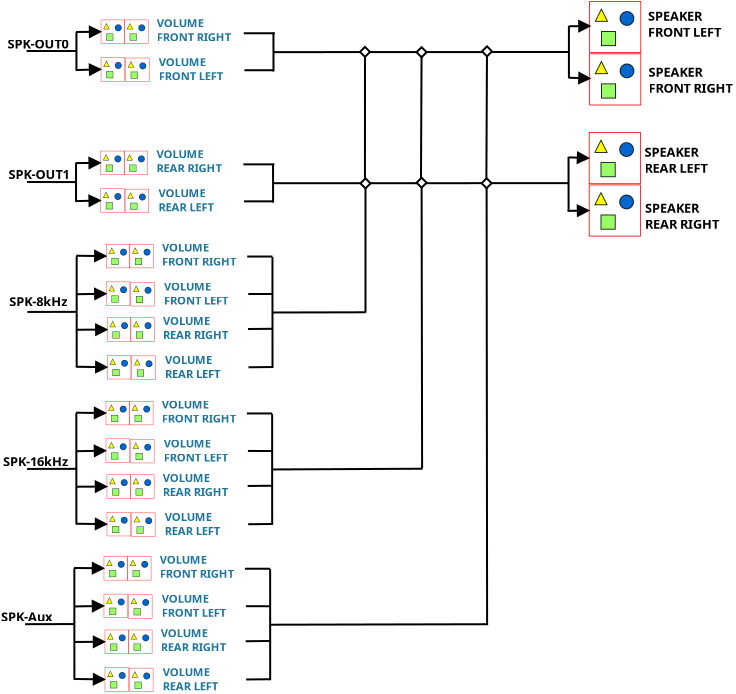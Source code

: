 <?xml version="1.0" encoding="UTF-8"?>
<dia:diagram xmlns:dia="http://www.lysator.liu.se/~alla/dia/">
  <dia:layer name="Arrière-plan" visible="true">
    <dia:object type="Standard - Text" version="1" id="O0">
      <dia:attribute name="obj_pos">
        <dia:point val="-0.905,4.275"/>
      </dia:attribute>
      <dia:attribute name="obj_bb">
        <dia:rectangle val="-0.905,3.715;2.375,4.707"/>
      </dia:attribute>
      <dia:attribute name="text">
        <dia:composite type="text">
          <dia:attribute name="string">
            <dia:string>#SPK-OUT0#</dia:string>
          </dia:attribute>
          <dia:attribute name="font">
            <dia:font family="sans" style="80" name="Helvetica-Bold"/>
          </dia:attribute>
          <dia:attribute name="height">
            <dia:real val="0.8"/>
          </dia:attribute>
          <dia:attribute name="pos">
            <dia:point val="-0.905,4.275"/>
          </dia:attribute>
          <dia:attribute name="color">
            <dia:color val="#000000"/>
          </dia:attribute>
          <dia:attribute name="alignment">
            <dia:enum val="0"/>
          </dia:attribute>
        </dia:composite>
      </dia:attribute>
      <dia:attribute name="valign">
        <dia:enum val="3"/>
      </dia:attribute>
    </dia:object>
    <dia:object type="Standard - Line" version="0" id="O1">
      <dia:attribute name="obj_pos">
        <dia:point val="10.904,3.513"/>
      </dia:attribute>
      <dia:attribute name="obj_bb">
        <dia:rectangle val="10.854,3.462;12.504,3.562"/>
      </dia:attribute>
      <dia:attribute name="conn_endpoints">
        <dia:point val="10.904,3.513"/>
        <dia:point val="12.454,3.513"/>
      </dia:attribute>
      <dia:attribute name="numcp">
        <dia:int val="1"/>
      </dia:attribute>
    </dia:object>
    <dia:object type="Standard - Image" version="0" id="O2">
      <dia:attribute name="obj_pos">
        <dia:point val="4.932,2.837"/>
      </dia:attribute>
      <dia:attribute name="obj_bb">
        <dia:rectangle val="4.882,2.787;6.182,4.087"/>
      </dia:attribute>
      <dia:attribute name="elem_corner">
        <dia:point val="4.932,2.837"/>
      </dia:attribute>
      <dia:attribute name="elem_width">
        <dia:real val="1.2"/>
      </dia:attribute>
      <dia:attribute name="elem_height">
        <dia:real val="1.2"/>
      </dia:attribute>
      <dia:attribute name="draw_border">
        <dia:boolean val="false"/>
      </dia:attribute>
      <dia:attribute name="keep_aspect">
        <dia:boolean val="true"/>
      </dia:attribute>
      <dia:attribute name="file">
        <dia:string>#/home/greg/Desktop/Lien vers Download/minus.png#</dia:string>
      </dia:attribute>
    </dia:object>
    <dia:object type="Standard - Image" version="0" id="O3">
      <dia:attribute name="obj_pos">
        <dia:point val="3.757,2.837"/>
      </dia:attribute>
      <dia:attribute name="obj_bb">
        <dia:rectangle val="3.707,2.787;5.007,4.087"/>
      </dia:attribute>
      <dia:attribute name="elem_corner">
        <dia:point val="3.757,2.837"/>
      </dia:attribute>
      <dia:attribute name="elem_width">
        <dia:real val="1.2"/>
      </dia:attribute>
      <dia:attribute name="elem_height">
        <dia:real val="1.2"/>
      </dia:attribute>
      <dia:attribute name="draw_border">
        <dia:boolean val="false"/>
      </dia:attribute>
      <dia:attribute name="keep_aspect">
        <dia:boolean val="true"/>
      </dia:attribute>
      <dia:attribute name="file">
        <dia:string>#/home/greg/Desktop/Lien vers Download/plus.png#</dia:string>
      </dia:attribute>
    </dia:object>
    <dia:object type="Standard - Text" version="1" id="O4">
      <dia:attribute name="obj_pos">
        <dia:point val="6.554,3.212"/>
      </dia:attribute>
      <dia:attribute name="obj_bb">
        <dia:rectangle val="6.554,2.737;10.454,4.26"/>
      </dia:attribute>
      <dia:attribute name="text">
        <dia:composite type="text">
          <dia:attribute name="string">
            <dia:string>#VOLUME 
FRONT RIGHT#</dia:string>
          </dia:attribute>
          <dia:attribute name="font">
            <dia:font family="sans" style="80" name="Helvetica-Bold"/>
          </dia:attribute>
          <dia:attribute name="height">
            <dia:real val="0.7"/>
          </dia:attribute>
          <dia:attribute name="pos">
            <dia:point val="6.554,3.212"/>
          </dia:attribute>
          <dia:attribute name="color">
            <dia:color val="#1d759c"/>
          </dia:attribute>
          <dia:attribute name="alignment">
            <dia:enum val="0"/>
          </dia:attribute>
        </dia:composite>
      </dia:attribute>
      <dia:attribute name="valign">
        <dia:enum val="3"/>
      </dia:attribute>
    </dia:object>
    <dia:object type="Standard - Image" version="0" id="O5">
      <dia:attribute name="obj_pos">
        <dia:point val="4.982,4.742"/>
      </dia:attribute>
      <dia:attribute name="obj_bb">
        <dia:rectangle val="4.932,4.692;6.232,5.992"/>
      </dia:attribute>
      <dia:attribute name="elem_corner">
        <dia:point val="4.982,4.742"/>
      </dia:attribute>
      <dia:attribute name="elem_width">
        <dia:real val="1.2"/>
      </dia:attribute>
      <dia:attribute name="elem_height">
        <dia:real val="1.2"/>
      </dia:attribute>
      <dia:attribute name="draw_border">
        <dia:boolean val="false"/>
      </dia:attribute>
      <dia:attribute name="keep_aspect">
        <dia:boolean val="true"/>
      </dia:attribute>
      <dia:attribute name="file">
        <dia:string>#/home/greg/Desktop/Lien vers Download/minus.png#</dia:string>
      </dia:attribute>
    </dia:object>
    <dia:object type="Standard - Image" version="0" id="O6">
      <dia:attribute name="obj_pos">
        <dia:point val="3.757,4.718"/>
      </dia:attribute>
      <dia:attribute name="obj_bb">
        <dia:rectangle val="3.707,4.668;5.007,5.968"/>
      </dia:attribute>
      <dia:attribute name="elem_corner">
        <dia:point val="3.757,4.718"/>
      </dia:attribute>
      <dia:attribute name="elem_width">
        <dia:real val="1.2"/>
      </dia:attribute>
      <dia:attribute name="elem_height">
        <dia:real val="1.2"/>
      </dia:attribute>
      <dia:attribute name="draw_border">
        <dia:boolean val="false"/>
      </dia:attribute>
      <dia:attribute name="keep_aspect">
        <dia:boolean val="true"/>
      </dia:attribute>
      <dia:attribute name="file">
        <dia:string>#/home/greg/Desktop/Lien vers Download/plus.png#</dia:string>
      </dia:attribute>
    </dia:object>
    <dia:object type="Standard - Text" version="1" id="O7">
      <dia:attribute name="obj_pos">
        <dia:point val="6.654,5.162"/>
      </dia:attribute>
      <dia:attribute name="obj_bb">
        <dia:rectangle val="6.654,4.688;10.147,6.21"/>
      </dia:attribute>
      <dia:attribute name="text">
        <dia:composite type="text">
          <dia:attribute name="string">
            <dia:string>#VOLUME 
FRONT LEFT#</dia:string>
          </dia:attribute>
          <dia:attribute name="font">
            <dia:font family="sans" style="80" name="Helvetica-Bold"/>
          </dia:attribute>
          <dia:attribute name="height">
            <dia:real val="0.7"/>
          </dia:attribute>
          <dia:attribute name="pos">
            <dia:point val="6.654,5.162"/>
          </dia:attribute>
          <dia:attribute name="color">
            <dia:color val="#1d759c"/>
          </dia:attribute>
          <dia:attribute name="alignment">
            <dia:enum val="0"/>
          </dia:attribute>
        </dia:composite>
      </dia:attribute>
      <dia:attribute name="valign">
        <dia:enum val="3"/>
      </dia:attribute>
    </dia:object>
    <dia:object type="Standard - Line" version="0" id="O8">
      <dia:attribute name="obj_pos">
        <dia:point val="10.937,5.362"/>
      </dia:attribute>
      <dia:attribute name="obj_bb">
        <dia:rectangle val="10.887,5.312;12.429,5.412"/>
      </dia:attribute>
      <dia:attribute name="conn_endpoints">
        <dia:point val="10.937,5.362"/>
        <dia:point val="12.379,5.362"/>
      </dia:attribute>
      <dia:attribute name="numcp">
        <dia:int val="1"/>
      </dia:attribute>
    </dia:object>
    <dia:object type="Standard - Line" version="0" id="O9">
      <dia:attribute name="obj_pos">
        <dia:point val="12.39,5.425"/>
      </dia:attribute>
      <dia:attribute name="obj_bb">
        <dia:rectangle val="12.337,3.437;12.44,5.475"/>
      </dia:attribute>
      <dia:attribute name="conn_endpoints">
        <dia:point val="12.39,5.425"/>
        <dia:point val="12.387,3.487"/>
      </dia:attribute>
      <dia:attribute name="numcp">
        <dia:int val="1"/>
      </dia:attribute>
    </dia:object>
    <dia:object type="Standard - Line" version="0" id="O10">
      <dia:attribute name="obj_pos">
        <dia:point val="12.389,4.456"/>
      </dia:attribute>
      <dia:attribute name="obj_bb">
        <dia:rectangle val="12.339,4.4;27.175,4.506"/>
      </dia:attribute>
      <dia:attribute name="conn_endpoints">
        <dia:point val="12.389,4.456"/>
        <dia:point val="27.125,4.45"/>
      </dia:attribute>
      <dia:attribute name="numcp">
        <dia:int val="1"/>
      </dia:attribute>
      <dia:connections>
        <dia:connection handle="0" to="O9" connection="0"/>
      </dia:connections>
    </dia:object>
    <dia:object type="Standard - Image" version="0" id="O11">
      <dia:attribute name="obj_pos">
        <dia:point val="28.175,1.9"/>
      </dia:attribute>
      <dia:attribute name="obj_bb">
        <dia:rectangle val="28.125,1.85;30.825,4.55"/>
      </dia:attribute>
      <dia:attribute name="elem_corner">
        <dia:point val="28.175,1.9"/>
      </dia:attribute>
      <dia:attribute name="elem_width">
        <dia:real val="2.6"/>
      </dia:attribute>
      <dia:attribute name="elem_height">
        <dia:real val="2.6"/>
      </dia:attribute>
      <dia:attribute name="draw_border">
        <dia:boolean val="false"/>
      </dia:attribute>
      <dia:attribute name="keep_aspect">
        <dia:boolean val="true"/>
      </dia:attribute>
      <dia:attribute name="file">
        <dia:string>#/home/greg/Desktop/Lien vers Download/speaker2.jpeg#</dia:string>
      </dia:attribute>
    </dia:object>
    <dia:object type="Standard - Image" version="0" id="O12">
      <dia:attribute name="obj_pos">
        <dia:point val="28.175,4.52"/>
      </dia:attribute>
      <dia:attribute name="obj_bb">
        <dia:rectangle val="28.125,4.47;30.825,7.17"/>
      </dia:attribute>
      <dia:attribute name="elem_corner">
        <dia:point val="28.175,4.52"/>
      </dia:attribute>
      <dia:attribute name="elem_width">
        <dia:real val="2.6"/>
      </dia:attribute>
      <dia:attribute name="elem_height">
        <dia:real val="2.6"/>
      </dia:attribute>
      <dia:attribute name="draw_border">
        <dia:boolean val="false"/>
      </dia:attribute>
      <dia:attribute name="keep_aspect">
        <dia:boolean val="true"/>
      </dia:attribute>
      <dia:attribute name="file">
        <dia:string>#/home/greg/Desktop/Lien vers Download/speaker2.jpeg#</dia:string>
      </dia:attribute>
    </dia:object>
    <dia:object type="Standard - Line" version="0" id="O13">
      <dia:attribute name="obj_pos">
        <dia:point val="27.161,3.138"/>
      </dia:attribute>
      <dia:attribute name="obj_bb">
        <dia:rectangle val="27.111,3.087;27.211,5.812"/>
      </dia:attribute>
      <dia:attribute name="conn_endpoints">
        <dia:point val="27.161,3.138"/>
        <dia:point val="27.161,5.763"/>
      </dia:attribute>
      <dia:attribute name="numcp">
        <dia:int val="1"/>
      </dia:attribute>
    </dia:object>
    <dia:object type="Standard - Line" version="0" id="O14">
      <dia:attribute name="obj_pos">
        <dia:point val="2.512,3.45"/>
      </dia:attribute>
      <dia:attribute name="obj_bb">
        <dia:rectangle val="2.461,2.937;3.812,3.938"/>
      </dia:attribute>
      <dia:attribute name="conn_endpoints">
        <dia:point val="2.512,3.45"/>
        <dia:point val="3.757,3.437"/>
      </dia:attribute>
      <dia:attribute name="numcp">
        <dia:int val="1"/>
      </dia:attribute>
      <dia:attribute name="end_arrow">
        <dia:enum val="3"/>
      </dia:attribute>
      <dia:attribute name="end_arrow_length">
        <dia:real val="0.5"/>
      </dia:attribute>
      <dia:attribute name="end_arrow_width">
        <dia:real val="0.5"/>
      </dia:attribute>
      <dia:connections>
        <dia:connection handle="1" to="O3" connection="3"/>
      </dia:connections>
    </dia:object>
    <dia:object type="Standard - Line" version="0" id="O15">
      <dia:attribute name="obj_pos">
        <dia:point val="2.497,5.353"/>
      </dia:attribute>
      <dia:attribute name="obj_bb">
        <dia:rectangle val="2.446,4.816;3.821,5.819"/>
      </dia:attribute>
      <dia:attribute name="conn_endpoints">
        <dia:point val="2.497,5.353"/>
        <dia:point val="3.757,5.317"/>
      </dia:attribute>
      <dia:attribute name="numcp">
        <dia:int val="1"/>
      </dia:attribute>
      <dia:attribute name="end_arrow">
        <dia:enum val="3"/>
      </dia:attribute>
      <dia:attribute name="end_arrow_length">
        <dia:real val="0.5"/>
      </dia:attribute>
      <dia:attribute name="end_arrow_width">
        <dia:real val="0.5"/>
      </dia:attribute>
      <dia:connections>
        <dia:connection handle="1" to="O6" connection="3"/>
      </dia:connections>
    </dia:object>
    <dia:object type="Standard - Line" version="0" id="O16">
      <dia:attribute name="obj_pos">
        <dia:point val="2.537,3.45"/>
      </dia:attribute>
      <dia:attribute name="obj_bb">
        <dia:rectangle val="2.487,3.4;2.587,5.4"/>
      </dia:attribute>
      <dia:attribute name="conn_endpoints">
        <dia:point val="2.537,3.45"/>
        <dia:point val="2.537,5.35"/>
      </dia:attribute>
      <dia:attribute name="numcp">
        <dia:int val="1"/>
      </dia:attribute>
    </dia:object>
    <dia:object type="Standard - Line" version="0" id="O17">
      <dia:attribute name="obj_pos">
        <dia:point val="2.537,4.4"/>
      </dia:attribute>
      <dia:attribute name="obj_bb">
        <dia:rectangle val="-0.005,4.35;2.587,4.45"/>
      </dia:attribute>
      <dia:attribute name="conn_endpoints">
        <dia:point val="2.537,4.4"/>
        <dia:point val="0.045,4.4"/>
      </dia:attribute>
      <dia:attribute name="numcp">
        <dia:int val="1"/>
      </dia:attribute>
      <dia:connections>
        <dia:connection handle="0" to="O16" connection="0"/>
      </dia:connections>
    </dia:object>
    <dia:object type="Standard - Line" version="0" id="O18">
      <dia:attribute name="obj_pos">
        <dia:point val="27.175,3.163"/>
      </dia:attribute>
      <dia:attribute name="obj_bb">
        <dia:rectangle val="27.125,2.649;28.281,3.651"/>
      </dia:attribute>
      <dia:attribute name="conn_endpoints">
        <dia:point val="27.175,3.163"/>
        <dia:point val="28.225,3.15"/>
      </dia:attribute>
      <dia:attribute name="numcp">
        <dia:int val="1"/>
      </dia:attribute>
      <dia:attribute name="end_arrow">
        <dia:enum val="3"/>
      </dia:attribute>
      <dia:attribute name="end_arrow_length">
        <dia:real val="0.5"/>
      </dia:attribute>
      <dia:attribute name="end_arrow_width">
        <dia:real val="0.5"/>
      </dia:attribute>
    </dia:object>
    <dia:object type="Standard - Line" version="0" id="O19">
      <dia:attribute name="obj_pos">
        <dia:point val="27.163,5.737"/>
      </dia:attribute>
      <dia:attribute name="obj_bb">
        <dia:rectangle val="27.111,5.269;28.29,6.271"/>
      </dia:attribute>
      <dia:attribute name="conn_endpoints">
        <dia:point val="27.163,5.737"/>
        <dia:point val="28.225,5.77"/>
      </dia:attribute>
      <dia:attribute name="numcp">
        <dia:int val="1"/>
      </dia:attribute>
      <dia:attribute name="end_arrow">
        <dia:enum val="3"/>
      </dia:attribute>
      <dia:attribute name="end_arrow_length">
        <dia:real val="0.5"/>
      </dia:attribute>
      <dia:attribute name="end_arrow_width">
        <dia:real val="0.5"/>
      </dia:attribute>
    </dia:object>
    <dia:object type="Standard - Text" version="1" id="O20">
      <dia:attribute name="obj_pos">
        <dia:point val="-0.855,10.8"/>
      </dia:attribute>
      <dia:attribute name="obj_bb">
        <dia:rectangle val="-0.855,10.24;2.425,11.232"/>
      </dia:attribute>
      <dia:attribute name="text">
        <dia:composite type="text">
          <dia:attribute name="string">
            <dia:string>#SPK-OUT1#</dia:string>
          </dia:attribute>
          <dia:attribute name="font">
            <dia:font family="sans" style="80" name="Helvetica-Bold"/>
          </dia:attribute>
          <dia:attribute name="height">
            <dia:real val="0.8"/>
          </dia:attribute>
          <dia:attribute name="pos">
            <dia:point val="-0.855,10.8"/>
          </dia:attribute>
          <dia:attribute name="color">
            <dia:color val="#000000"/>
          </dia:attribute>
          <dia:attribute name="alignment">
            <dia:enum val="0"/>
          </dia:attribute>
        </dia:composite>
      </dia:attribute>
      <dia:attribute name="valign">
        <dia:enum val="3"/>
      </dia:attribute>
    </dia:object>
    <dia:object type="Standard - Line" version="0" id="O21">
      <dia:attribute name="obj_pos">
        <dia:point val="10.884,10.068"/>
      </dia:attribute>
      <dia:attribute name="obj_bb">
        <dia:rectangle val="10.835,10.018;12.485,10.117"/>
      </dia:attribute>
      <dia:attribute name="conn_endpoints">
        <dia:point val="10.884,10.068"/>
        <dia:point val="12.434,10.068"/>
      </dia:attribute>
      <dia:attribute name="numcp">
        <dia:int val="1"/>
      </dia:attribute>
    </dia:object>
    <dia:object type="Standard - Image" version="0" id="O22">
      <dia:attribute name="obj_pos">
        <dia:point val="4.912,9.392"/>
      </dia:attribute>
      <dia:attribute name="obj_bb">
        <dia:rectangle val="4.862,9.342;6.162,10.642"/>
      </dia:attribute>
      <dia:attribute name="elem_corner">
        <dia:point val="4.912,9.392"/>
      </dia:attribute>
      <dia:attribute name="elem_width">
        <dia:real val="1.2"/>
      </dia:attribute>
      <dia:attribute name="elem_height">
        <dia:real val="1.2"/>
      </dia:attribute>
      <dia:attribute name="draw_border">
        <dia:boolean val="false"/>
      </dia:attribute>
      <dia:attribute name="keep_aspect">
        <dia:boolean val="true"/>
      </dia:attribute>
      <dia:attribute name="file">
        <dia:string>#/home/greg/Desktop/Lien vers Download/minus.png#</dia:string>
      </dia:attribute>
    </dia:object>
    <dia:object type="Standard - Image" version="0" id="O23">
      <dia:attribute name="obj_pos">
        <dia:point val="3.737,9.392"/>
      </dia:attribute>
      <dia:attribute name="obj_bb">
        <dia:rectangle val="3.687,9.342;4.987,10.642"/>
      </dia:attribute>
      <dia:attribute name="elem_corner">
        <dia:point val="3.737,9.392"/>
      </dia:attribute>
      <dia:attribute name="elem_width">
        <dia:real val="1.2"/>
      </dia:attribute>
      <dia:attribute name="elem_height">
        <dia:real val="1.2"/>
      </dia:attribute>
      <dia:attribute name="draw_border">
        <dia:boolean val="false"/>
      </dia:attribute>
      <dia:attribute name="keep_aspect">
        <dia:boolean val="true"/>
      </dia:attribute>
      <dia:attribute name="file">
        <dia:string>#/home/greg/Desktop/Lien vers Download/plus.png#</dia:string>
      </dia:attribute>
    </dia:object>
    <dia:object type="Standard - Text" version="1" id="O24">
      <dia:attribute name="obj_pos">
        <dia:point val="6.535,9.768"/>
      </dia:attribute>
      <dia:attribute name="obj_bb">
        <dia:rectangle val="6.535,9.278;10.03,10.845"/>
      </dia:attribute>
      <dia:attribute name="text">
        <dia:composite type="text">
          <dia:attribute name="string">
            <dia:string>#VOLUME 
REAR RIGHT#</dia:string>
          </dia:attribute>
          <dia:attribute name="font">
            <dia:font family="sans" style="80" name="Helvetica-Bold"/>
          </dia:attribute>
          <dia:attribute name="height">
            <dia:real val="0.7"/>
          </dia:attribute>
          <dia:attribute name="pos">
            <dia:point val="6.535,9.768"/>
          </dia:attribute>
          <dia:attribute name="color">
            <dia:color val="#1d759c"/>
          </dia:attribute>
          <dia:attribute name="alignment">
            <dia:enum val="0"/>
          </dia:attribute>
        </dia:composite>
      </dia:attribute>
      <dia:attribute name="valign">
        <dia:enum val="3"/>
      </dia:attribute>
    </dia:object>
    <dia:object type="Standard - Image" version="0" id="O25">
      <dia:attribute name="obj_pos">
        <dia:point val="4.962,11.297"/>
      </dia:attribute>
      <dia:attribute name="obj_bb">
        <dia:rectangle val="4.912,11.248;6.212,12.547"/>
      </dia:attribute>
      <dia:attribute name="elem_corner">
        <dia:point val="4.962,11.297"/>
      </dia:attribute>
      <dia:attribute name="elem_width">
        <dia:real val="1.2"/>
      </dia:attribute>
      <dia:attribute name="elem_height">
        <dia:real val="1.2"/>
      </dia:attribute>
      <dia:attribute name="draw_border">
        <dia:boolean val="false"/>
      </dia:attribute>
      <dia:attribute name="keep_aspect">
        <dia:boolean val="true"/>
      </dia:attribute>
      <dia:attribute name="file">
        <dia:string>#/home/greg/Desktop/Lien vers Download/minus.png#</dia:string>
      </dia:attribute>
    </dia:object>
    <dia:object type="Standard - Image" version="0" id="O26">
      <dia:attribute name="obj_pos">
        <dia:point val="3.737,11.273"/>
      </dia:attribute>
      <dia:attribute name="obj_bb">
        <dia:rectangle val="3.687,11.223;4.987,12.523"/>
      </dia:attribute>
      <dia:attribute name="elem_corner">
        <dia:point val="3.737,11.273"/>
      </dia:attribute>
      <dia:attribute name="elem_width">
        <dia:real val="1.2"/>
      </dia:attribute>
      <dia:attribute name="elem_height">
        <dia:real val="1.2"/>
      </dia:attribute>
      <dia:attribute name="draw_border">
        <dia:boolean val="false"/>
      </dia:attribute>
      <dia:attribute name="keep_aspect">
        <dia:boolean val="true"/>
      </dia:attribute>
      <dia:attribute name="file">
        <dia:string>#/home/greg/Desktop/Lien vers Download/plus.png#</dia:string>
      </dia:attribute>
    </dia:object>
    <dia:object type="Standard - Text" version="1" id="O27">
      <dia:attribute name="obj_pos">
        <dia:point val="6.635,11.717"/>
      </dia:attribute>
      <dia:attribute name="obj_bb">
        <dia:rectangle val="6.635,11.228;9.722,12.795"/>
      </dia:attribute>
      <dia:attribute name="text">
        <dia:composite type="text">
          <dia:attribute name="string">
            <dia:string>#VOLUME 
REAR LEFT#</dia:string>
          </dia:attribute>
          <dia:attribute name="font">
            <dia:font family="sans" style="80" name="Helvetica-Bold"/>
          </dia:attribute>
          <dia:attribute name="height">
            <dia:real val="0.7"/>
          </dia:attribute>
          <dia:attribute name="pos">
            <dia:point val="6.635,11.717"/>
          </dia:attribute>
          <dia:attribute name="color">
            <dia:color val="#1d759c"/>
          </dia:attribute>
          <dia:attribute name="alignment">
            <dia:enum val="0"/>
          </dia:attribute>
        </dia:composite>
      </dia:attribute>
      <dia:attribute name="valign">
        <dia:enum val="3"/>
      </dia:attribute>
    </dia:object>
    <dia:object type="Standard - Line" version="0" id="O28">
      <dia:attribute name="obj_pos">
        <dia:point val="10.917,11.918"/>
      </dia:attribute>
      <dia:attribute name="obj_bb">
        <dia:rectangle val="10.867,11.867;12.409,11.967"/>
      </dia:attribute>
      <dia:attribute name="conn_endpoints">
        <dia:point val="10.917,11.918"/>
        <dia:point val="12.36,11.918"/>
      </dia:attribute>
      <dia:attribute name="numcp">
        <dia:int val="1"/>
      </dia:attribute>
    </dia:object>
    <dia:object type="Standard - Line" version="0" id="O29">
      <dia:attribute name="obj_pos">
        <dia:point val="12.37,11.98"/>
      </dia:attribute>
      <dia:attribute name="obj_bb">
        <dia:rectangle val="12.317,9.992;12.42,12.03"/>
      </dia:attribute>
      <dia:attribute name="conn_endpoints">
        <dia:point val="12.37,11.98"/>
        <dia:point val="12.367,10.043"/>
      </dia:attribute>
      <dia:attribute name="numcp">
        <dia:int val="1"/>
      </dia:attribute>
    </dia:object>
    <dia:object type="Standard - Line" version="0" id="O30">
      <dia:attribute name="obj_pos">
        <dia:point val="12.369,11.011"/>
      </dia:attribute>
      <dia:attribute name="obj_bb">
        <dia:rectangle val="12.319,10.957;27.207,11.061"/>
      </dia:attribute>
      <dia:attribute name="conn_endpoints">
        <dia:point val="12.369,11.011"/>
        <dia:point val="27.157,11.007"/>
      </dia:attribute>
      <dia:attribute name="numcp">
        <dia:int val="1"/>
      </dia:attribute>
      <dia:connections>
        <dia:connection handle="0" to="O29" connection="0"/>
      </dia:connections>
    </dia:object>
    <dia:object type="Standard - Image" version="0" id="O31">
      <dia:attribute name="obj_pos">
        <dia:point val="28.155,8.455"/>
      </dia:attribute>
      <dia:attribute name="obj_bb">
        <dia:rectangle val="28.105,8.405;30.805,11.105"/>
      </dia:attribute>
      <dia:attribute name="elem_corner">
        <dia:point val="28.155,8.455"/>
      </dia:attribute>
      <dia:attribute name="elem_width">
        <dia:real val="2.6"/>
      </dia:attribute>
      <dia:attribute name="elem_height">
        <dia:real val="2.6"/>
      </dia:attribute>
      <dia:attribute name="draw_border">
        <dia:boolean val="false"/>
      </dia:attribute>
      <dia:attribute name="keep_aspect">
        <dia:boolean val="true"/>
      </dia:attribute>
      <dia:attribute name="file">
        <dia:string>#/home/greg/Desktop/Lien vers Download/speaker2.jpeg#</dia:string>
      </dia:attribute>
    </dia:object>
    <dia:object type="Standard - Image" version="0" id="O32">
      <dia:attribute name="obj_pos">
        <dia:point val="28.155,11.075"/>
      </dia:attribute>
      <dia:attribute name="obj_bb">
        <dia:rectangle val="28.105,11.025;30.805,13.725"/>
      </dia:attribute>
      <dia:attribute name="elem_corner">
        <dia:point val="28.155,11.075"/>
      </dia:attribute>
      <dia:attribute name="elem_width">
        <dia:real val="2.6"/>
      </dia:attribute>
      <dia:attribute name="elem_height">
        <dia:real val="2.6"/>
      </dia:attribute>
      <dia:attribute name="draw_border">
        <dia:boolean val="false"/>
      </dia:attribute>
      <dia:attribute name="keep_aspect">
        <dia:boolean val="true"/>
      </dia:attribute>
      <dia:attribute name="file">
        <dia:string>#/home/greg/Desktop/Lien vers Download/speaker2.jpeg#</dia:string>
      </dia:attribute>
    </dia:object>
    <dia:object type="Standard - Line" version="0" id="O33">
      <dia:attribute name="obj_pos">
        <dia:point val="27.141,9.693"/>
      </dia:attribute>
      <dia:attribute name="obj_bb">
        <dia:rectangle val="27.091,9.642;27.195,12.457"/>
      </dia:attribute>
      <dia:attribute name="conn_endpoints">
        <dia:point val="27.141,9.693"/>
        <dia:point val="27.145,12.407"/>
      </dia:attribute>
      <dia:attribute name="numcp">
        <dia:int val="1"/>
      </dia:attribute>
    </dia:object>
    <dia:object type="Standard - Line" version="0" id="O34">
      <dia:attribute name="obj_pos">
        <dia:point val="2.492,10.005"/>
      </dia:attribute>
      <dia:attribute name="obj_bb">
        <dia:rectangle val="2.441,9.492;3.792,10.493"/>
      </dia:attribute>
      <dia:attribute name="conn_endpoints">
        <dia:point val="2.492,10.005"/>
        <dia:point val="3.737,9.992"/>
      </dia:attribute>
      <dia:attribute name="numcp">
        <dia:int val="1"/>
      </dia:attribute>
      <dia:attribute name="end_arrow">
        <dia:enum val="3"/>
      </dia:attribute>
      <dia:attribute name="end_arrow_length">
        <dia:real val="0.5"/>
      </dia:attribute>
      <dia:attribute name="end_arrow_width">
        <dia:real val="0.5"/>
      </dia:attribute>
      <dia:connections>
        <dia:connection handle="1" to="O23" connection="3"/>
      </dia:connections>
    </dia:object>
    <dia:object type="Standard - Line" version="0" id="O35">
      <dia:attribute name="obj_pos">
        <dia:point val="2.477,11.908"/>
      </dia:attribute>
      <dia:attribute name="obj_bb">
        <dia:rectangle val="2.426,11.371;3.801,12.374"/>
      </dia:attribute>
      <dia:attribute name="conn_endpoints">
        <dia:point val="2.477,11.908"/>
        <dia:point val="3.737,11.873"/>
      </dia:attribute>
      <dia:attribute name="numcp">
        <dia:int val="1"/>
      </dia:attribute>
      <dia:attribute name="end_arrow">
        <dia:enum val="3"/>
      </dia:attribute>
      <dia:attribute name="end_arrow_length">
        <dia:real val="0.5"/>
      </dia:attribute>
      <dia:attribute name="end_arrow_width">
        <dia:real val="0.5"/>
      </dia:attribute>
      <dia:connections>
        <dia:connection handle="1" to="O26" connection="3"/>
      </dia:connections>
    </dia:object>
    <dia:object type="Standard - Line" version="0" id="O36">
      <dia:attribute name="obj_pos">
        <dia:point val="2.517,10.005"/>
      </dia:attribute>
      <dia:attribute name="obj_bb">
        <dia:rectangle val="2.467,9.955;2.567,11.955"/>
      </dia:attribute>
      <dia:attribute name="conn_endpoints">
        <dia:point val="2.517,10.005"/>
        <dia:point val="2.517,11.905"/>
      </dia:attribute>
      <dia:attribute name="numcp">
        <dia:int val="1"/>
      </dia:attribute>
    </dia:object>
    <dia:object type="Standard - Line" version="0" id="O37">
      <dia:attribute name="obj_pos">
        <dia:point val="2.517,10.955"/>
      </dia:attribute>
      <dia:attribute name="obj_bb">
        <dia:rectangle val="0.011,10.898;2.567,11.005"/>
      </dia:attribute>
      <dia:attribute name="conn_endpoints">
        <dia:point val="2.517,10.955"/>
        <dia:point val="0.061,10.948"/>
      </dia:attribute>
      <dia:attribute name="numcp">
        <dia:int val="1"/>
      </dia:attribute>
      <dia:connections>
        <dia:connection handle="0" to="O36" connection="0"/>
      </dia:connections>
    </dia:object>
    <dia:object type="Standard - Line" version="0" id="O38">
      <dia:attribute name="obj_pos">
        <dia:point val="27.155,9.717"/>
      </dia:attribute>
      <dia:attribute name="obj_bb">
        <dia:rectangle val="27.103,9.253;28.224,10.257"/>
      </dia:attribute>
      <dia:attribute name="conn_endpoints">
        <dia:point val="27.155,9.717"/>
        <dia:point val="28.155,9.755"/>
      </dia:attribute>
      <dia:attribute name="numcp">
        <dia:int val="1"/>
      </dia:attribute>
      <dia:attribute name="end_arrow">
        <dia:enum val="3"/>
      </dia:attribute>
      <dia:attribute name="end_arrow_length">
        <dia:real val="0.5"/>
      </dia:attribute>
      <dia:attribute name="end_arrow_width">
        <dia:real val="0.5"/>
      </dia:attribute>
      <dia:connections>
        <dia:connection handle="1" to="O31" connection="3"/>
      </dia:connections>
    </dia:object>
    <dia:object type="Standard - Line" version="0" id="O39">
      <dia:attribute name="obj_pos">
        <dia:point val="27.095,12.395"/>
      </dia:attribute>
      <dia:attribute name="obj_bb">
        <dia:rectangle val="27.044,11.874;28.214,12.876"/>
      </dia:attribute>
      <dia:attribute name="conn_endpoints">
        <dia:point val="27.095,12.395"/>
        <dia:point val="28.155,12.375"/>
      </dia:attribute>
      <dia:attribute name="numcp">
        <dia:int val="1"/>
      </dia:attribute>
      <dia:attribute name="end_arrow">
        <dia:enum val="3"/>
      </dia:attribute>
      <dia:attribute name="end_arrow_length">
        <dia:real val="0.5"/>
      </dia:attribute>
      <dia:attribute name="end_arrow_width">
        <dia:real val="0.5"/>
      </dia:attribute>
      <dia:connections>
        <dia:connection handle="1" to="O32" connection="3"/>
      </dia:connections>
    </dia:object>
    <dia:object type="Standard - Image" version="0" id="O40">
      <dia:attribute name="obj_pos">
        <dia:point val="5.195,14.055"/>
      </dia:attribute>
      <dia:attribute name="obj_bb">
        <dia:rectangle val="5.145,14.005;6.445,15.305"/>
      </dia:attribute>
      <dia:attribute name="elem_corner">
        <dia:point val="5.195,14.055"/>
      </dia:attribute>
      <dia:attribute name="elem_width">
        <dia:real val="1.2"/>
      </dia:attribute>
      <dia:attribute name="elem_height">
        <dia:real val="1.2"/>
      </dia:attribute>
      <dia:attribute name="draw_border">
        <dia:boolean val="false"/>
      </dia:attribute>
      <dia:attribute name="keep_aspect">
        <dia:boolean val="true"/>
      </dia:attribute>
      <dia:attribute name="file">
        <dia:string>#/home/greg/Desktop/Lien vers Download/minus.png#</dia:string>
      </dia:attribute>
    </dia:object>
    <dia:object type="Standard - Image" version="0" id="O41">
      <dia:attribute name="obj_pos">
        <dia:point val="4.02,14.055"/>
      </dia:attribute>
      <dia:attribute name="obj_bb">
        <dia:rectangle val="3.97,14.005;5.27,15.305"/>
      </dia:attribute>
      <dia:attribute name="elem_corner">
        <dia:point val="4.02,14.055"/>
      </dia:attribute>
      <dia:attribute name="elem_width">
        <dia:real val="1.2"/>
      </dia:attribute>
      <dia:attribute name="elem_height">
        <dia:real val="1.2"/>
      </dia:attribute>
      <dia:attribute name="draw_border">
        <dia:boolean val="false"/>
      </dia:attribute>
      <dia:attribute name="keep_aspect">
        <dia:boolean val="true"/>
      </dia:attribute>
      <dia:attribute name="file">
        <dia:string>#/home/greg/Desktop/Lien vers Download/plus.png#</dia:string>
      </dia:attribute>
    </dia:object>
    <dia:object type="Standard - Text" version="1" id="O42">
      <dia:attribute name="obj_pos">
        <dia:point val="6.818,14.43"/>
      </dia:attribute>
      <dia:attribute name="obj_bb">
        <dia:rectangle val="6.818,13.955;10.718,15.477"/>
      </dia:attribute>
      <dia:attribute name="text">
        <dia:composite type="text">
          <dia:attribute name="string">
            <dia:string>#VOLUME 
FRONT RIGHT#</dia:string>
          </dia:attribute>
          <dia:attribute name="font">
            <dia:font family="sans" style="80" name="Helvetica-Bold"/>
          </dia:attribute>
          <dia:attribute name="height">
            <dia:real val="0.7"/>
          </dia:attribute>
          <dia:attribute name="pos">
            <dia:point val="6.818,14.43"/>
          </dia:attribute>
          <dia:attribute name="color">
            <dia:color val="#1d759c"/>
          </dia:attribute>
          <dia:attribute name="alignment">
            <dia:enum val="0"/>
          </dia:attribute>
        </dia:composite>
      </dia:attribute>
      <dia:attribute name="valign">
        <dia:enum val="3"/>
      </dia:attribute>
    </dia:object>
    <dia:object type="Standard - Image" version="0" id="O43">
      <dia:attribute name="obj_pos">
        <dia:point val="5.245,15.96"/>
      </dia:attribute>
      <dia:attribute name="obj_bb">
        <dia:rectangle val="5.195,15.91;6.495,17.21"/>
      </dia:attribute>
      <dia:attribute name="elem_corner">
        <dia:point val="5.245,15.96"/>
      </dia:attribute>
      <dia:attribute name="elem_width">
        <dia:real val="1.2"/>
      </dia:attribute>
      <dia:attribute name="elem_height">
        <dia:real val="1.2"/>
      </dia:attribute>
      <dia:attribute name="draw_border">
        <dia:boolean val="false"/>
      </dia:attribute>
      <dia:attribute name="keep_aspect">
        <dia:boolean val="true"/>
      </dia:attribute>
      <dia:attribute name="file">
        <dia:string>#/home/greg/Desktop/Lien vers Download/minus.png#</dia:string>
      </dia:attribute>
    </dia:object>
    <dia:object type="Standard - Image" version="0" id="O44">
      <dia:attribute name="obj_pos">
        <dia:point val="4.02,15.935"/>
      </dia:attribute>
      <dia:attribute name="obj_bb">
        <dia:rectangle val="3.97,15.885;5.27,17.185"/>
      </dia:attribute>
      <dia:attribute name="elem_corner">
        <dia:point val="4.02,15.935"/>
      </dia:attribute>
      <dia:attribute name="elem_width">
        <dia:real val="1.2"/>
      </dia:attribute>
      <dia:attribute name="elem_height">
        <dia:real val="1.2"/>
      </dia:attribute>
      <dia:attribute name="draw_border">
        <dia:boolean val="false"/>
      </dia:attribute>
      <dia:attribute name="keep_aspect">
        <dia:boolean val="true"/>
      </dia:attribute>
      <dia:attribute name="file">
        <dia:string>#/home/greg/Desktop/Lien vers Download/plus.png#</dia:string>
      </dia:attribute>
    </dia:object>
    <dia:object type="Standard - Text" version="1" id="O45">
      <dia:attribute name="obj_pos">
        <dia:point val="6.918,16.38"/>
      </dia:attribute>
      <dia:attribute name="obj_bb">
        <dia:rectangle val="6.918,15.905;10.41,17.427"/>
      </dia:attribute>
      <dia:attribute name="text">
        <dia:composite type="text">
          <dia:attribute name="string">
            <dia:string>#VOLUME 
FRONT LEFT#</dia:string>
          </dia:attribute>
          <dia:attribute name="font">
            <dia:font family="sans" style="80" name="Helvetica-Bold"/>
          </dia:attribute>
          <dia:attribute name="height">
            <dia:real val="0.7"/>
          </dia:attribute>
          <dia:attribute name="pos">
            <dia:point val="6.918,16.38"/>
          </dia:attribute>
          <dia:attribute name="color">
            <dia:color val="#1d759c"/>
          </dia:attribute>
          <dia:attribute name="alignment">
            <dia:enum val="0"/>
          </dia:attribute>
        </dia:composite>
      </dia:attribute>
      <dia:attribute name="valign">
        <dia:enum val="3"/>
      </dia:attribute>
    </dia:object>
    <dia:object type="Standard - Image" version="0" id="O46">
      <dia:attribute name="obj_pos">
        <dia:point val="5.245,17.73"/>
      </dia:attribute>
      <dia:attribute name="obj_bb">
        <dia:rectangle val="5.195,17.68;6.495,18.98"/>
      </dia:attribute>
      <dia:attribute name="elem_corner">
        <dia:point val="5.245,17.73"/>
      </dia:attribute>
      <dia:attribute name="elem_width">
        <dia:real val="1.2"/>
      </dia:attribute>
      <dia:attribute name="elem_height">
        <dia:real val="1.2"/>
      </dia:attribute>
      <dia:attribute name="draw_border">
        <dia:boolean val="false"/>
      </dia:attribute>
      <dia:attribute name="keep_aspect">
        <dia:boolean val="true"/>
      </dia:attribute>
      <dia:attribute name="file">
        <dia:string>#/home/greg/Desktop/Lien vers Download/minus.png#</dia:string>
      </dia:attribute>
    </dia:object>
    <dia:object type="Standard - Image" version="0" id="O47">
      <dia:attribute name="obj_pos">
        <dia:point val="4.07,17.73"/>
      </dia:attribute>
      <dia:attribute name="obj_bb">
        <dia:rectangle val="4.02,17.68;5.32,18.98"/>
      </dia:attribute>
      <dia:attribute name="elem_corner">
        <dia:point val="4.07,17.73"/>
      </dia:attribute>
      <dia:attribute name="elem_width">
        <dia:real val="1.2"/>
      </dia:attribute>
      <dia:attribute name="elem_height">
        <dia:real val="1.2"/>
      </dia:attribute>
      <dia:attribute name="draw_border">
        <dia:boolean val="false"/>
      </dia:attribute>
      <dia:attribute name="keep_aspect">
        <dia:boolean val="true"/>
      </dia:attribute>
      <dia:attribute name="file">
        <dia:string>#/home/greg/Desktop/Lien vers Download/plus.png#</dia:string>
      </dia:attribute>
    </dia:object>
    <dia:object type="Standard - Text" version="1" id="O48">
      <dia:attribute name="obj_pos">
        <dia:point val="6.868,18.105"/>
      </dia:attribute>
      <dia:attribute name="obj_bb">
        <dia:rectangle val="6.868,17.63;10.348,19.152"/>
      </dia:attribute>
      <dia:attribute name="text">
        <dia:composite type="text">
          <dia:attribute name="string">
            <dia:string>#VOLUME 
REAR RIGHT#</dia:string>
          </dia:attribute>
          <dia:attribute name="font">
            <dia:font family="sans" style="80" name="Helvetica-Bold"/>
          </dia:attribute>
          <dia:attribute name="height">
            <dia:real val="0.7"/>
          </dia:attribute>
          <dia:attribute name="pos">
            <dia:point val="6.868,18.105"/>
          </dia:attribute>
          <dia:attribute name="color">
            <dia:color val="#1d759c"/>
          </dia:attribute>
          <dia:attribute name="alignment">
            <dia:enum val="0"/>
          </dia:attribute>
        </dia:composite>
      </dia:attribute>
      <dia:attribute name="valign">
        <dia:enum val="3"/>
      </dia:attribute>
    </dia:object>
    <dia:object type="Standard - Image" version="0" id="O49">
      <dia:attribute name="obj_pos">
        <dia:point val="5.295,19.635"/>
      </dia:attribute>
      <dia:attribute name="obj_bb">
        <dia:rectangle val="5.245,19.585;6.545,20.885"/>
      </dia:attribute>
      <dia:attribute name="elem_corner">
        <dia:point val="5.295,19.635"/>
      </dia:attribute>
      <dia:attribute name="elem_width">
        <dia:real val="1.2"/>
      </dia:attribute>
      <dia:attribute name="elem_height">
        <dia:real val="1.2"/>
      </dia:attribute>
      <dia:attribute name="draw_border">
        <dia:boolean val="false"/>
      </dia:attribute>
      <dia:attribute name="keep_aspect">
        <dia:boolean val="true"/>
      </dia:attribute>
      <dia:attribute name="file">
        <dia:string>#/home/greg/Desktop/Lien vers Download/minus.png#</dia:string>
      </dia:attribute>
    </dia:object>
    <dia:object type="Standard - Image" version="0" id="O50">
      <dia:attribute name="obj_pos">
        <dia:point val="4.07,19.61"/>
      </dia:attribute>
      <dia:attribute name="obj_bb">
        <dia:rectangle val="4.02,19.56;5.32,20.86"/>
      </dia:attribute>
      <dia:attribute name="elem_corner">
        <dia:point val="4.07,19.61"/>
      </dia:attribute>
      <dia:attribute name="elem_width">
        <dia:real val="1.2"/>
      </dia:attribute>
      <dia:attribute name="elem_height">
        <dia:real val="1.2"/>
      </dia:attribute>
      <dia:attribute name="draw_border">
        <dia:boolean val="false"/>
      </dia:attribute>
      <dia:attribute name="keep_aspect">
        <dia:boolean val="true"/>
      </dia:attribute>
      <dia:attribute name="file">
        <dia:string>#/home/greg/Desktop/Lien vers Download/plus.png#</dia:string>
      </dia:attribute>
    </dia:object>
    <dia:object type="Standard - Text" version="1" id="O51">
      <dia:attribute name="obj_pos">
        <dia:point val="6.968,20.055"/>
      </dia:attribute>
      <dia:attribute name="obj_bb">
        <dia:rectangle val="6.968,19.58;10.04,21.102"/>
      </dia:attribute>
      <dia:attribute name="text">
        <dia:composite type="text">
          <dia:attribute name="string">
            <dia:string>#VOLUME 
REAR LEFT#</dia:string>
          </dia:attribute>
          <dia:attribute name="font">
            <dia:font family="sans" style="80" name="Helvetica-Bold"/>
          </dia:attribute>
          <dia:attribute name="height">
            <dia:real val="0.7"/>
          </dia:attribute>
          <dia:attribute name="pos">
            <dia:point val="6.968,20.055"/>
          </dia:attribute>
          <dia:attribute name="color">
            <dia:color val="#1d759c"/>
          </dia:attribute>
          <dia:attribute name="alignment">
            <dia:enum val="0"/>
          </dia:attribute>
        </dia:composite>
      </dia:attribute>
      <dia:attribute name="valign">
        <dia:enum val="3"/>
      </dia:attribute>
    </dia:object>
    <dia:object type="Standard - Line" version="0" id="O52">
      <dia:attribute name="obj_pos">
        <dia:point val="12.338,14.7"/>
      </dia:attribute>
      <dia:attribute name="obj_bb">
        <dia:rectangle val="12.288,14.65;12.39,20.3"/>
      </dia:attribute>
      <dia:attribute name="conn_endpoints">
        <dia:point val="12.338,14.7"/>
        <dia:point val="12.34,20.25"/>
      </dia:attribute>
      <dia:attribute name="numcp">
        <dia:int val="1"/>
      </dia:attribute>
    </dia:object>
    <dia:object type="Standard - Line" version="0" id="O53">
      <dia:attribute name="obj_pos">
        <dia:point val="11.078,14.675"/>
      </dia:attribute>
      <dia:attribute name="obj_bb">
        <dia:rectangle val="11.027,14.625;12.389,14.726"/>
      </dia:attribute>
      <dia:attribute name="conn_endpoints">
        <dia:point val="11.078,14.675"/>
        <dia:point val="12.339,14.676"/>
      </dia:attribute>
      <dia:attribute name="numcp">
        <dia:int val="1"/>
      </dia:attribute>
    </dia:object>
    <dia:object type="Standard - Line" version="0" id="O54">
      <dia:attribute name="obj_pos">
        <dia:point val="11.127,16.55"/>
      </dia:attribute>
      <dia:attribute name="obj_bb">
        <dia:rectangle val="11.078,16.5;12.402,16.601"/>
      </dia:attribute>
      <dia:attribute name="conn_endpoints">
        <dia:point val="11.127,16.55"/>
        <dia:point val="12.352,16.551"/>
      </dia:attribute>
      <dia:attribute name="numcp">
        <dia:int val="1"/>
      </dia:attribute>
    </dia:object>
    <dia:object type="Standard - Line" version="0" id="O55">
      <dia:attribute name="obj_pos">
        <dia:point val="11.115,18.3"/>
      </dia:attribute>
      <dia:attribute name="obj_bb">
        <dia:rectangle val="11.065,18.238;12.415,18.351"/>
      </dia:attribute>
      <dia:attribute name="conn_endpoints">
        <dia:point val="11.115,18.3"/>
        <dia:point val="12.364,18.289"/>
      </dia:attribute>
      <dia:attribute name="numcp">
        <dia:int val="1"/>
      </dia:attribute>
    </dia:object>
    <dia:object type="Standard - Line" version="0" id="O56">
      <dia:attribute name="obj_pos">
        <dia:point val="11.139,20.214"/>
      </dia:attribute>
      <dia:attribute name="obj_bb">
        <dia:rectangle val="11.089,20.151;12.377,20.264"/>
      </dia:attribute>
      <dia:attribute name="conn_endpoints">
        <dia:point val="11.139,20.214"/>
        <dia:point val="12.327,20.201"/>
      </dia:attribute>
      <dia:attribute name="numcp">
        <dia:int val="1"/>
      </dia:attribute>
    </dia:object>
    <dia:object type="Standard - Line" version="0" id="O57">
      <dia:attribute name="obj_pos">
        <dia:point val="2.548,14.668"/>
      </dia:attribute>
      <dia:attribute name="obj_bb">
        <dia:rectangle val="2.498,14.617;2.6,20.267"/>
      </dia:attribute>
      <dia:attribute name="conn_endpoints">
        <dia:point val="2.548,14.668"/>
        <dia:point val="2.55,20.218"/>
      </dia:attribute>
      <dia:attribute name="numcp">
        <dia:int val="1"/>
      </dia:attribute>
    </dia:object>
    <dia:object type="Standard - Line" version="0" id="O58">
      <dia:attribute name="obj_pos">
        <dia:point val="2.527,14.637"/>
      </dia:attribute>
      <dia:attribute name="obj_bb">
        <dia:rectangle val="2.477,14.154;4.076,15.155"/>
      </dia:attribute>
      <dia:attribute name="conn_endpoints">
        <dia:point val="2.527,14.637"/>
        <dia:point val="4.02,14.655"/>
      </dia:attribute>
      <dia:attribute name="numcp">
        <dia:int val="1"/>
      </dia:attribute>
      <dia:attribute name="end_arrow">
        <dia:enum val="3"/>
      </dia:attribute>
      <dia:attribute name="end_arrow_length">
        <dia:real val="0.5"/>
      </dia:attribute>
      <dia:attribute name="end_arrow_width">
        <dia:real val="0.5"/>
      </dia:attribute>
      <dia:connections>
        <dia:connection handle="1" to="O41" connection="3"/>
      </dia:connections>
    </dia:object>
    <dia:object type="Standard - Line" version="0" id="O59">
      <dia:attribute name="obj_pos">
        <dia:point val="2.527,16.562"/>
      </dia:attribute>
      <dia:attribute name="obj_bb">
        <dia:rectangle val="2.477,16.034;4.079,17.036"/>
      </dia:attribute>
      <dia:attribute name="conn_endpoints">
        <dia:point val="2.527,16.562"/>
        <dia:point val="4.02,16.535"/>
      </dia:attribute>
      <dia:attribute name="numcp">
        <dia:int val="1"/>
      </dia:attribute>
      <dia:attribute name="end_arrow">
        <dia:enum val="3"/>
      </dia:attribute>
      <dia:attribute name="end_arrow_length">
        <dia:real val="0.5"/>
      </dia:attribute>
      <dia:attribute name="end_arrow_width">
        <dia:real val="0.5"/>
      </dia:attribute>
      <dia:connections>
        <dia:connection handle="1" to="O44" connection="3"/>
      </dia:connections>
    </dia:object>
    <dia:object type="Standard - Line" version="0" id="O60">
      <dia:attribute name="obj_pos">
        <dia:point val="2.578,18.337"/>
      </dia:attribute>
      <dia:attribute name="obj_bb">
        <dia:rectangle val="2.527,17.829;4.123,18.83"/>
      </dia:attribute>
      <dia:attribute name="conn_endpoints">
        <dia:point val="2.578,18.337"/>
        <dia:point val="4.07,18.33"/>
      </dia:attribute>
      <dia:attribute name="numcp">
        <dia:int val="1"/>
      </dia:attribute>
      <dia:attribute name="end_arrow">
        <dia:enum val="3"/>
      </dia:attribute>
      <dia:attribute name="end_arrow_length">
        <dia:real val="0.5"/>
      </dia:attribute>
      <dia:attribute name="end_arrow_width">
        <dia:real val="0.5"/>
      </dia:attribute>
      <dia:connections>
        <dia:connection handle="1" to="O47" connection="3"/>
      </dia:connections>
    </dia:object>
    <dia:object type="Standard - Line" version="0" id="O61">
      <dia:attribute name="obj_pos">
        <dia:point val="2.527,20.188"/>
      </dia:attribute>
      <dia:attribute name="obj_bb">
        <dia:rectangle val="2.477,19.709;4.127,20.711"/>
      </dia:attribute>
      <dia:attribute name="conn_endpoints">
        <dia:point val="2.527,20.188"/>
        <dia:point val="4.07,20.21"/>
      </dia:attribute>
      <dia:attribute name="numcp">
        <dia:int val="1"/>
      </dia:attribute>
      <dia:attribute name="end_arrow">
        <dia:enum val="3"/>
      </dia:attribute>
      <dia:attribute name="end_arrow_length">
        <dia:real val="0.5"/>
      </dia:attribute>
      <dia:attribute name="end_arrow_width">
        <dia:real val="0.5"/>
      </dia:attribute>
      <dia:connections>
        <dia:connection handle="1" to="O50" connection="3"/>
      </dia:connections>
    </dia:object>
    <dia:object type="Standard - Line" version="0" id="O62">
      <dia:attribute name="obj_pos">
        <dia:point val="12.339,17.475"/>
      </dia:attribute>
      <dia:attribute name="obj_bb">
        <dia:rectangle val="12.289,17.413;17.036,17.525"/>
      </dia:attribute>
      <dia:attribute name="conn_endpoints">
        <dia:point val="12.339,17.475"/>
        <dia:point val="16.986,17.464"/>
      </dia:attribute>
      <dia:attribute name="numcp">
        <dia:int val="1"/>
      </dia:attribute>
      <dia:connections>
        <dia:connection handle="0" to="O52" connection="0"/>
      </dia:connections>
    </dia:object>
    <dia:object type="Standard - Line" version="0" id="O63">
      <dia:attribute name="obj_pos">
        <dia:point val="2.549,17.442"/>
      </dia:attribute>
      <dia:attribute name="obj_bb">
        <dia:rectangle val="0.036,17.392;2.599,17.498"/>
      </dia:attribute>
      <dia:attribute name="conn_endpoints">
        <dia:point val="2.549,17.442"/>
        <dia:point val="0.086,17.448"/>
      </dia:attribute>
      <dia:attribute name="numcp">
        <dia:int val="1"/>
      </dia:attribute>
      <dia:connections>
        <dia:connection handle="0" to="O57" connection="0"/>
      </dia:connections>
    </dia:object>
    <dia:object type="Standard - Text" version="1" id="O64">
      <dia:attribute name="obj_pos">
        <dia:point val="-0.819,17.161"/>
      </dia:attribute>
      <dia:attribute name="obj_bb">
        <dia:rectangle val="-0.819,16.602;2.311,17.593"/>
      </dia:attribute>
      <dia:attribute name="text">
        <dia:composite type="text">
          <dia:attribute name="string">
            <dia:string>#SPK-8kHz#</dia:string>
          </dia:attribute>
          <dia:attribute name="font">
            <dia:font family="sans" style="80" name="Helvetica-Bold"/>
          </dia:attribute>
          <dia:attribute name="height">
            <dia:real val="0.8"/>
          </dia:attribute>
          <dia:attribute name="pos">
            <dia:point val="-0.819,17.161"/>
          </dia:attribute>
          <dia:attribute name="color">
            <dia:color val="#000000"/>
          </dia:attribute>
          <dia:attribute name="alignment">
            <dia:enum val="0"/>
          </dia:attribute>
        </dia:composite>
      </dia:attribute>
      <dia:attribute name="valign">
        <dia:enum val="3"/>
      </dia:attribute>
    </dia:object>
    <dia:group>
      <dia:object type="Standard - Line" version="0" id="O65">
        <dia:attribute name="obj_pos">
          <dia:point val="16.963,11.009"/>
        </dia:attribute>
        <dia:attribute name="obj_bb">
          <dia:rectangle val="16.464,4.145;17.464,11.059"/>
        </dia:attribute>
        <dia:attribute name="conn_endpoints">
          <dia:point val="16.963,11.009"/>
          <dia:point val="16.964,4.195"/>
        </dia:attribute>
        <dia:attribute name="numcp">
          <dia:int val="1"/>
        </dia:attribute>
        <dia:attribute name="end_arrow">
          <dia:enum val="4"/>
        </dia:attribute>
        <dia:attribute name="end_arrow_length">
          <dia:real val="0.5"/>
        </dia:attribute>
        <dia:attribute name="end_arrow_width">
          <dia:real val="0.5"/>
        </dia:attribute>
      </dia:object>
      <dia:object type="Standard - Line" version="0" id="O66">
        <dia:attribute name="obj_pos">
          <dia:point val="16.989,17.482"/>
        </dia:attribute>
        <dia:attribute name="obj_bb">
          <dia:rectangle val="16.489,10.72;17.489,17.532"/>
        </dia:attribute>
        <dia:attribute name="conn_endpoints">
          <dia:point val="16.989,17.482"/>
          <dia:point val="16.989,10.77"/>
        </dia:attribute>
        <dia:attribute name="numcp">
          <dia:int val="1"/>
        </dia:attribute>
        <dia:attribute name="end_arrow">
          <dia:enum val="4"/>
        </dia:attribute>
        <dia:attribute name="end_arrow_length">
          <dia:real val="0.5"/>
        </dia:attribute>
        <dia:attribute name="end_arrow_width">
          <dia:real val="0.5"/>
        </dia:attribute>
      </dia:object>
    </dia:group>
    <dia:object type="Standard - Image" version="0" id="O67">
      <dia:attribute name="obj_pos">
        <dia:point val="5.179,21.903"/>
      </dia:attribute>
      <dia:attribute name="obj_bb">
        <dia:rectangle val="5.129,21.853;6.429,23.153"/>
      </dia:attribute>
      <dia:attribute name="elem_corner">
        <dia:point val="5.179,21.903"/>
      </dia:attribute>
      <dia:attribute name="elem_width">
        <dia:real val="1.2"/>
      </dia:attribute>
      <dia:attribute name="elem_height">
        <dia:real val="1.2"/>
      </dia:attribute>
      <dia:attribute name="draw_border">
        <dia:boolean val="false"/>
      </dia:attribute>
      <dia:attribute name="keep_aspect">
        <dia:boolean val="true"/>
      </dia:attribute>
      <dia:attribute name="file">
        <dia:string>#/home/greg/Desktop/Lien vers Download/minus.png#</dia:string>
      </dia:attribute>
    </dia:object>
    <dia:object type="Standard - Image" version="0" id="O68">
      <dia:attribute name="obj_pos">
        <dia:point val="4.004,21.903"/>
      </dia:attribute>
      <dia:attribute name="obj_bb">
        <dia:rectangle val="3.954,21.853;5.254,23.153"/>
      </dia:attribute>
      <dia:attribute name="elem_corner">
        <dia:point val="4.004,21.903"/>
      </dia:attribute>
      <dia:attribute name="elem_width">
        <dia:real val="1.2"/>
      </dia:attribute>
      <dia:attribute name="elem_height">
        <dia:real val="1.2"/>
      </dia:attribute>
      <dia:attribute name="draw_border">
        <dia:boolean val="false"/>
      </dia:attribute>
      <dia:attribute name="keep_aspect">
        <dia:boolean val="true"/>
      </dia:attribute>
      <dia:attribute name="file">
        <dia:string>#/home/greg/Desktop/Lien vers Download/plus.png#</dia:string>
      </dia:attribute>
    </dia:object>
    <dia:object type="Standard - Text" version="1" id="O69">
      <dia:attribute name="obj_pos">
        <dia:point val="6.802,22.278"/>
      </dia:attribute>
      <dia:attribute name="obj_bb">
        <dia:rectangle val="6.802,21.803;10.702,23.326"/>
      </dia:attribute>
      <dia:attribute name="text">
        <dia:composite type="text">
          <dia:attribute name="string">
            <dia:string>#VOLUME 
FRONT RIGHT#</dia:string>
          </dia:attribute>
          <dia:attribute name="font">
            <dia:font family="sans" style="80" name="Helvetica-Bold"/>
          </dia:attribute>
          <dia:attribute name="height">
            <dia:real val="0.7"/>
          </dia:attribute>
          <dia:attribute name="pos">
            <dia:point val="6.802,22.278"/>
          </dia:attribute>
          <dia:attribute name="color">
            <dia:color val="#1d759c"/>
          </dia:attribute>
          <dia:attribute name="alignment">
            <dia:enum val="0"/>
          </dia:attribute>
        </dia:composite>
      </dia:attribute>
      <dia:attribute name="valign">
        <dia:enum val="3"/>
      </dia:attribute>
    </dia:object>
    <dia:object type="Standard - Image" version="0" id="O70">
      <dia:attribute name="obj_pos">
        <dia:point val="5.229,23.808"/>
      </dia:attribute>
      <dia:attribute name="obj_bb">
        <dia:rectangle val="5.179,23.758;6.479,25.058"/>
      </dia:attribute>
      <dia:attribute name="elem_corner">
        <dia:point val="5.229,23.808"/>
      </dia:attribute>
      <dia:attribute name="elem_width">
        <dia:real val="1.2"/>
      </dia:attribute>
      <dia:attribute name="elem_height">
        <dia:real val="1.2"/>
      </dia:attribute>
      <dia:attribute name="draw_border">
        <dia:boolean val="false"/>
      </dia:attribute>
      <dia:attribute name="keep_aspect">
        <dia:boolean val="true"/>
      </dia:attribute>
      <dia:attribute name="file">
        <dia:string>#/home/greg/Desktop/Lien vers Download/minus.png#</dia:string>
      </dia:attribute>
    </dia:object>
    <dia:object type="Standard - Image" version="0" id="O71">
      <dia:attribute name="obj_pos">
        <dia:point val="4.004,23.783"/>
      </dia:attribute>
      <dia:attribute name="obj_bb">
        <dia:rectangle val="3.954,23.733;5.254,25.033"/>
      </dia:attribute>
      <dia:attribute name="elem_corner">
        <dia:point val="4.004,23.783"/>
      </dia:attribute>
      <dia:attribute name="elem_width">
        <dia:real val="1.2"/>
      </dia:attribute>
      <dia:attribute name="elem_height">
        <dia:real val="1.2"/>
      </dia:attribute>
      <dia:attribute name="draw_border">
        <dia:boolean val="false"/>
      </dia:attribute>
      <dia:attribute name="keep_aspect">
        <dia:boolean val="true"/>
      </dia:attribute>
      <dia:attribute name="file">
        <dia:string>#/home/greg/Desktop/Lien vers Download/plus.png#</dia:string>
      </dia:attribute>
    </dia:object>
    <dia:object type="Standard - Text" version="1" id="O72">
      <dia:attribute name="obj_pos">
        <dia:point val="6.902,24.228"/>
      </dia:attribute>
      <dia:attribute name="obj_bb">
        <dia:rectangle val="6.902,23.738;10.409,25.306"/>
      </dia:attribute>
      <dia:attribute name="text">
        <dia:composite type="text">
          <dia:attribute name="string">
            <dia:string>#VOLUME 
FRONT LEFT#</dia:string>
          </dia:attribute>
          <dia:attribute name="font">
            <dia:font family="sans" style="80" name="Helvetica-Bold"/>
          </dia:attribute>
          <dia:attribute name="height">
            <dia:real val="0.7"/>
          </dia:attribute>
          <dia:attribute name="pos">
            <dia:point val="6.902,24.228"/>
          </dia:attribute>
          <dia:attribute name="color">
            <dia:color val="#1d759c"/>
          </dia:attribute>
          <dia:attribute name="alignment">
            <dia:enum val="0"/>
          </dia:attribute>
        </dia:composite>
      </dia:attribute>
      <dia:attribute name="valign">
        <dia:enum val="3"/>
      </dia:attribute>
    </dia:object>
    <dia:object type="Standard - Image" version="0" id="O73">
      <dia:attribute name="obj_pos">
        <dia:point val="5.229,25.578"/>
      </dia:attribute>
      <dia:attribute name="obj_bb">
        <dia:rectangle val="5.179,25.528;6.479,26.828"/>
      </dia:attribute>
      <dia:attribute name="elem_corner">
        <dia:point val="5.229,25.578"/>
      </dia:attribute>
      <dia:attribute name="elem_width">
        <dia:real val="1.2"/>
      </dia:attribute>
      <dia:attribute name="elem_height">
        <dia:real val="1.2"/>
      </dia:attribute>
      <dia:attribute name="draw_border">
        <dia:boolean val="false"/>
      </dia:attribute>
      <dia:attribute name="keep_aspect">
        <dia:boolean val="true"/>
      </dia:attribute>
      <dia:attribute name="file">
        <dia:string>#/home/greg/Desktop/Lien vers Download/minus.png#</dia:string>
      </dia:attribute>
    </dia:object>
    <dia:object type="Standard - Image" version="0" id="O74">
      <dia:attribute name="obj_pos">
        <dia:point val="4.054,25.578"/>
      </dia:attribute>
      <dia:attribute name="obj_bb">
        <dia:rectangle val="4.004,25.528;5.304,26.828"/>
      </dia:attribute>
      <dia:attribute name="elem_corner">
        <dia:point val="4.054,25.578"/>
      </dia:attribute>
      <dia:attribute name="elem_width">
        <dia:real val="1.2"/>
      </dia:attribute>
      <dia:attribute name="elem_height">
        <dia:real val="1.2"/>
      </dia:attribute>
      <dia:attribute name="draw_border">
        <dia:boolean val="false"/>
      </dia:attribute>
      <dia:attribute name="keep_aspect">
        <dia:boolean val="true"/>
      </dia:attribute>
      <dia:attribute name="file">
        <dia:string>#/home/greg/Desktop/Lien vers Download/plus.png#</dia:string>
      </dia:attribute>
    </dia:object>
    <dia:object type="Standard - Text" version="1" id="O75">
      <dia:attribute name="obj_pos">
        <dia:point val="6.852,25.953"/>
      </dia:attribute>
      <dia:attribute name="obj_bb">
        <dia:rectangle val="6.852,25.478;10.332,27.001"/>
      </dia:attribute>
      <dia:attribute name="text">
        <dia:composite type="text">
          <dia:attribute name="string">
            <dia:string>#VOLUME 
REAR RIGHT#</dia:string>
          </dia:attribute>
          <dia:attribute name="font">
            <dia:font family="sans" style="80" name="Helvetica-Bold"/>
          </dia:attribute>
          <dia:attribute name="height">
            <dia:real val="0.7"/>
          </dia:attribute>
          <dia:attribute name="pos">
            <dia:point val="6.852,25.953"/>
          </dia:attribute>
          <dia:attribute name="color">
            <dia:color val="#1d759c"/>
          </dia:attribute>
          <dia:attribute name="alignment">
            <dia:enum val="0"/>
          </dia:attribute>
        </dia:composite>
      </dia:attribute>
      <dia:attribute name="valign">
        <dia:enum val="3"/>
      </dia:attribute>
    </dia:object>
    <dia:object type="Standard - Image" version="0" id="O76">
      <dia:attribute name="obj_pos">
        <dia:point val="5.279,27.483"/>
      </dia:attribute>
      <dia:attribute name="obj_bb">
        <dia:rectangle val="5.229,27.433;6.529,28.733"/>
      </dia:attribute>
      <dia:attribute name="elem_corner">
        <dia:point val="5.279,27.483"/>
      </dia:attribute>
      <dia:attribute name="elem_width">
        <dia:real val="1.2"/>
      </dia:attribute>
      <dia:attribute name="elem_height">
        <dia:real val="1.2"/>
      </dia:attribute>
      <dia:attribute name="draw_border">
        <dia:boolean val="false"/>
      </dia:attribute>
      <dia:attribute name="keep_aspect">
        <dia:boolean val="true"/>
      </dia:attribute>
      <dia:attribute name="file">
        <dia:string>#/home/greg/Desktop/Lien vers Download/minus.png#</dia:string>
      </dia:attribute>
    </dia:object>
    <dia:object type="Standard - Image" version="0" id="O77">
      <dia:attribute name="obj_pos">
        <dia:point val="4.054,27.458"/>
      </dia:attribute>
      <dia:attribute name="obj_bb">
        <dia:rectangle val="4.004,27.408;5.304,28.708"/>
      </dia:attribute>
      <dia:attribute name="elem_corner">
        <dia:point val="4.054,27.458"/>
      </dia:attribute>
      <dia:attribute name="elem_width">
        <dia:real val="1.2"/>
      </dia:attribute>
      <dia:attribute name="elem_height">
        <dia:real val="1.2"/>
      </dia:attribute>
      <dia:attribute name="draw_border">
        <dia:boolean val="false"/>
      </dia:attribute>
      <dia:attribute name="keep_aspect">
        <dia:boolean val="true"/>
      </dia:attribute>
      <dia:attribute name="file">
        <dia:string>#/home/greg/Desktop/Lien vers Download/plus.png#</dia:string>
      </dia:attribute>
    </dia:object>
    <dia:object type="Standard - Text" version="1" id="O78">
      <dia:attribute name="obj_pos">
        <dia:point val="6.952,27.903"/>
      </dia:attribute>
      <dia:attribute name="obj_bb">
        <dia:rectangle val="6.952,27.428;10.024,28.951"/>
      </dia:attribute>
      <dia:attribute name="text">
        <dia:composite type="text">
          <dia:attribute name="string">
            <dia:string>#VOLUME 
REAR LEFT#</dia:string>
          </dia:attribute>
          <dia:attribute name="font">
            <dia:font family="sans" style="80" name="Helvetica-Bold"/>
          </dia:attribute>
          <dia:attribute name="height">
            <dia:real val="0.7"/>
          </dia:attribute>
          <dia:attribute name="pos">
            <dia:point val="6.952,27.903"/>
          </dia:attribute>
          <dia:attribute name="color">
            <dia:color val="#1d759c"/>
          </dia:attribute>
          <dia:attribute name="alignment">
            <dia:enum val="0"/>
          </dia:attribute>
        </dia:composite>
      </dia:attribute>
      <dia:attribute name="valign">
        <dia:enum val="3"/>
      </dia:attribute>
    </dia:object>
    <dia:object type="Standard - Line" version="0" id="O79">
      <dia:attribute name="obj_pos">
        <dia:point val="12.322,22.548"/>
      </dia:attribute>
      <dia:attribute name="obj_bb">
        <dia:rectangle val="12.272,22.498;12.374,28.148"/>
      </dia:attribute>
      <dia:attribute name="conn_endpoints">
        <dia:point val="12.322,22.548"/>
        <dia:point val="12.324,28.098"/>
      </dia:attribute>
      <dia:attribute name="numcp">
        <dia:int val="1"/>
      </dia:attribute>
    </dia:object>
    <dia:object type="Standard - Line" version="0" id="O80">
      <dia:attribute name="obj_pos">
        <dia:point val="11.061,22.523"/>
      </dia:attribute>
      <dia:attribute name="obj_bb">
        <dia:rectangle val="11.011,22.473;12.373,22.574"/>
      </dia:attribute>
      <dia:attribute name="conn_endpoints">
        <dia:point val="11.061,22.523"/>
        <dia:point val="12.323,22.524"/>
      </dia:attribute>
      <dia:attribute name="numcp">
        <dia:int val="1"/>
      </dia:attribute>
    </dia:object>
    <dia:object type="Standard - Line" version="0" id="O81">
      <dia:attribute name="obj_pos">
        <dia:point val="11.111,24.398"/>
      </dia:attribute>
      <dia:attribute name="obj_bb">
        <dia:rectangle val="11.061,24.348;12.386,24.449"/>
      </dia:attribute>
      <dia:attribute name="conn_endpoints">
        <dia:point val="11.111,24.398"/>
        <dia:point val="12.336,24.399"/>
      </dia:attribute>
      <dia:attribute name="numcp">
        <dia:int val="1"/>
      </dia:attribute>
    </dia:object>
    <dia:object type="Standard - Line" version="0" id="O82">
      <dia:attribute name="obj_pos">
        <dia:point val="11.099,26.148"/>
      </dia:attribute>
      <dia:attribute name="obj_bb">
        <dia:rectangle val="11.049,26.086;12.399,26.199"/>
      </dia:attribute>
      <dia:attribute name="conn_endpoints">
        <dia:point val="11.099,26.148"/>
        <dia:point val="12.348,26.137"/>
      </dia:attribute>
      <dia:attribute name="numcp">
        <dia:int val="1"/>
      </dia:attribute>
    </dia:object>
    <dia:object type="Standard - Line" version="0" id="O83">
      <dia:attribute name="obj_pos">
        <dia:point val="11.123,28.062"/>
      </dia:attribute>
      <dia:attribute name="obj_bb">
        <dia:rectangle val="11.073,27.999;12.361,28.112"/>
      </dia:attribute>
      <dia:attribute name="conn_endpoints">
        <dia:point val="11.123,28.062"/>
        <dia:point val="12.311,28.049"/>
      </dia:attribute>
      <dia:attribute name="numcp">
        <dia:int val="1"/>
      </dia:attribute>
    </dia:object>
    <dia:object type="Standard - Line" version="0" id="O84">
      <dia:attribute name="obj_pos">
        <dia:point val="2.531,22.516"/>
      </dia:attribute>
      <dia:attribute name="obj_bb">
        <dia:rectangle val="2.481,22.466;2.584,28.116"/>
      </dia:attribute>
      <dia:attribute name="conn_endpoints">
        <dia:point val="2.531,22.516"/>
        <dia:point val="2.534,28.066"/>
      </dia:attribute>
      <dia:attribute name="numcp">
        <dia:int val="1"/>
      </dia:attribute>
    </dia:object>
    <dia:object type="Standard - Line" version="0" id="O85">
      <dia:attribute name="obj_pos">
        <dia:point val="2.511,22.486"/>
      </dia:attribute>
      <dia:attribute name="obj_bb">
        <dia:rectangle val="2.461,22.002;4.06,23.003"/>
      </dia:attribute>
      <dia:attribute name="conn_endpoints">
        <dia:point val="2.511,22.486"/>
        <dia:point val="4.004,22.503"/>
      </dia:attribute>
      <dia:attribute name="numcp">
        <dia:int val="1"/>
      </dia:attribute>
      <dia:attribute name="end_arrow">
        <dia:enum val="3"/>
      </dia:attribute>
      <dia:attribute name="end_arrow_length">
        <dia:real val="0.5"/>
      </dia:attribute>
      <dia:attribute name="end_arrow_width">
        <dia:real val="0.5"/>
      </dia:attribute>
      <dia:connections>
        <dia:connection handle="1" to="O68" connection="3"/>
      </dia:connections>
    </dia:object>
    <dia:object type="Standard - Line" version="0" id="O86">
      <dia:attribute name="obj_pos">
        <dia:point val="2.511,24.411"/>
      </dia:attribute>
      <dia:attribute name="obj_bb">
        <dia:rectangle val="2.461,23.882;4.063,24.884"/>
      </dia:attribute>
      <dia:attribute name="conn_endpoints">
        <dia:point val="2.511,24.411"/>
        <dia:point val="4.004,24.383"/>
      </dia:attribute>
      <dia:attribute name="numcp">
        <dia:int val="1"/>
      </dia:attribute>
      <dia:attribute name="end_arrow">
        <dia:enum val="3"/>
      </dia:attribute>
      <dia:attribute name="end_arrow_length">
        <dia:real val="0.5"/>
      </dia:attribute>
      <dia:attribute name="end_arrow_width">
        <dia:real val="0.5"/>
      </dia:attribute>
      <dia:connections>
        <dia:connection handle="1" to="O71" connection="3"/>
      </dia:connections>
    </dia:object>
    <dia:object type="Standard - Line" version="0" id="O87">
      <dia:attribute name="obj_pos">
        <dia:point val="2.561,26.186"/>
      </dia:attribute>
      <dia:attribute name="obj_bb">
        <dia:rectangle val="2.511,25.677;4.107,26.678"/>
      </dia:attribute>
      <dia:attribute name="conn_endpoints">
        <dia:point val="2.561,26.186"/>
        <dia:point val="4.054,26.178"/>
      </dia:attribute>
      <dia:attribute name="numcp">
        <dia:int val="1"/>
      </dia:attribute>
      <dia:attribute name="end_arrow">
        <dia:enum val="3"/>
      </dia:attribute>
      <dia:attribute name="end_arrow_length">
        <dia:real val="0.5"/>
      </dia:attribute>
      <dia:attribute name="end_arrow_width">
        <dia:real val="0.5"/>
      </dia:attribute>
      <dia:connections>
        <dia:connection handle="1" to="O74" connection="3"/>
      </dia:connections>
    </dia:object>
    <dia:object type="Standard - Line" version="0" id="O88">
      <dia:attribute name="obj_pos">
        <dia:point val="2.511,28.036"/>
      </dia:attribute>
      <dia:attribute name="obj_bb">
        <dia:rectangle val="2.461,27.558;4.111,28.559"/>
      </dia:attribute>
      <dia:attribute name="conn_endpoints">
        <dia:point val="2.511,28.036"/>
        <dia:point val="4.054,28.058"/>
      </dia:attribute>
      <dia:attribute name="numcp">
        <dia:int val="1"/>
      </dia:attribute>
      <dia:attribute name="end_arrow">
        <dia:enum val="3"/>
      </dia:attribute>
      <dia:attribute name="end_arrow_length">
        <dia:real val="0.5"/>
      </dia:attribute>
      <dia:attribute name="end_arrow_width">
        <dia:real val="0.5"/>
      </dia:attribute>
      <dia:connections>
        <dia:connection handle="1" to="O77" connection="3"/>
      </dia:connections>
    </dia:object>
    <dia:object type="Standard - Line" version="0" id="O89">
      <dia:attribute name="obj_pos">
        <dia:point val="12.323,25.323"/>
      </dia:attribute>
      <dia:attribute name="obj_bb">
        <dia:rectangle val="12.273,25.235;19.895,25.373"/>
      </dia:attribute>
      <dia:attribute name="conn_endpoints">
        <dia:point val="12.323,25.323"/>
        <dia:point val="19.845,25.286"/>
      </dia:attribute>
      <dia:attribute name="numcp">
        <dia:int val="1"/>
      </dia:attribute>
      <dia:connections>
        <dia:connection handle="0" to="O79" connection="0"/>
      </dia:connections>
    </dia:object>
    <dia:object type="Standard - Line" version="0" id="O90">
      <dia:attribute name="obj_pos">
        <dia:point val="2.533,25.291"/>
      </dia:attribute>
      <dia:attribute name="obj_bb">
        <dia:rectangle val="0.02,25.241;2.583,25.346"/>
      </dia:attribute>
      <dia:attribute name="conn_endpoints">
        <dia:point val="2.533,25.291"/>
        <dia:point val="0.07,25.296"/>
      </dia:attribute>
      <dia:attribute name="numcp">
        <dia:int val="1"/>
      </dia:attribute>
      <dia:connections>
        <dia:connection handle="0" to="O84" connection="0"/>
      </dia:connections>
    </dia:object>
    <dia:object type="Standard - Text" version="1" id="O91">
      <dia:attribute name="obj_pos">
        <dia:point val="-1.135,25.159"/>
      </dia:attribute>
      <dia:attribute name="obj_bb">
        <dia:rectangle val="-1.135,24.6;2.4,25.591"/>
      </dia:attribute>
      <dia:attribute name="text">
        <dia:composite type="text">
          <dia:attribute name="string">
            <dia:string>#SPK-16kHz#</dia:string>
          </dia:attribute>
          <dia:attribute name="font">
            <dia:font family="sans" style="80" name="Helvetica-Bold"/>
          </dia:attribute>
          <dia:attribute name="height">
            <dia:real val="0.8"/>
          </dia:attribute>
          <dia:attribute name="pos">
            <dia:point val="-1.135,25.159"/>
          </dia:attribute>
          <dia:attribute name="color">
            <dia:color val="#000000"/>
          </dia:attribute>
          <dia:attribute name="alignment">
            <dia:enum val="0"/>
          </dia:attribute>
        </dia:composite>
      </dia:attribute>
      <dia:attribute name="valign">
        <dia:enum val="3"/>
      </dia:attribute>
    </dia:object>
    <dia:object type="Standard - Line" version="0" id="O92">
      <dia:attribute name="obj_pos">
        <dia:point val="19.795,4.211"/>
      </dia:attribute>
      <dia:attribute name="obj_bb">
        <dia:rectangle val="19.295,4.158;20.295,11.059"/>
      </dia:attribute>
      <dia:attribute name="conn_endpoints">
        <dia:point val="19.795,4.211"/>
        <dia:point val="19.763,11.009"/>
      </dia:attribute>
      <dia:attribute name="numcp">
        <dia:int val="1"/>
      </dia:attribute>
      <dia:attribute name="start_arrow">
        <dia:enum val="4"/>
      </dia:attribute>
      <dia:attribute name="start_arrow_length">
        <dia:real val="0.5"/>
      </dia:attribute>
      <dia:attribute name="start_arrow_width">
        <dia:real val="0.5"/>
      </dia:attribute>
      <dia:connections>
        <dia:connection handle="1" to="O30" connection="0"/>
      </dia:connections>
    </dia:object>
    <dia:object type="Standard - Line" version="0" id="O93">
      <dia:attribute name="obj_pos">
        <dia:point val="19.82,25.261"/>
      </dia:attribute>
      <dia:attribute name="obj_bb">
        <dia:rectangle val="19.295,10.685;20.295,25.311"/>
      </dia:attribute>
      <dia:attribute name="conn_endpoints">
        <dia:point val="19.82,25.261"/>
        <dia:point val="19.795,10.736"/>
      </dia:attribute>
      <dia:attribute name="numcp">
        <dia:int val="1"/>
      </dia:attribute>
      <dia:attribute name="end_arrow">
        <dia:enum val="4"/>
      </dia:attribute>
      <dia:attribute name="end_arrow_length">
        <dia:real val="0.5"/>
      </dia:attribute>
      <dia:attribute name="end_arrow_width">
        <dia:real val="0.5"/>
      </dia:attribute>
    </dia:object>
    <dia:object type="Standard - Image" version="0" id="O94">
      <dia:attribute name="obj_pos">
        <dia:point val="5.079,29.665"/>
      </dia:attribute>
      <dia:attribute name="obj_bb">
        <dia:rectangle val="5.029,29.615;6.329,30.915"/>
      </dia:attribute>
      <dia:attribute name="elem_corner">
        <dia:point val="5.079,29.665"/>
      </dia:attribute>
      <dia:attribute name="elem_width">
        <dia:real val="1.2"/>
      </dia:attribute>
      <dia:attribute name="elem_height">
        <dia:real val="1.2"/>
      </dia:attribute>
      <dia:attribute name="draw_border">
        <dia:boolean val="false"/>
      </dia:attribute>
      <dia:attribute name="keep_aspect">
        <dia:boolean val="true"/>
      </dia:attribute>
      <dia:attribute name="file">
        <dia:string>#/home/greg/Desktop/Lien vers Download/minus.png#</dia:string>
      </dia:attribute>
    </dia:object>
    <dia:object type="Standard - Image" version="0" id="O95">
      <dia:attribute name="obj_pos">
        <dia:point val="3.904,29.665"/>
      </dia:attribute>
      <dia:attribute name="obj_bb">
        <dia:rectangle val="3.854,29.615;5.154,30.915"/>
      </dia:attribute>
      <dia:attribute name="elem_corner">
        <dia:point val="3.904,29.665"/>
      </dia:attribute>
      <dia:attribute name="elem_width">
        <dia:real val="1.2"/>
      </dia:attribute>
      <dia:attribute name="elem_height">
        <dia:real val="1.2"/>
      </dia:attribute>
      <dia:attribute name="draw_border">
        <dia:boolean val="false"/>
      </dia:attribute>
      <dia:attribute name="keep_aspect">
        <dia:boolean val="true"/>
      </dia:attribute>
      <dia:attribute name="file">
        <dia:string>#/home/greg/Desktop/Lien vers Download/plus.png#</dia:string>
      </dia:attribute>
    </dia:object>
    <dia:object type="Standard - Text" version="1" id="O96">
      <dia:attribute name="obj_pos">
        <dia:point val="6.702,30.041"/>
      </dia:attribute>
      <dia:attribute name="obj_bb">
        <dia:rectangle val="6.702,29.566;10.602,31.088"/>
      </dia:attribute>
      <dia:attribute name="text">
        <dia:composite type="text">
          <dia:attribute name="string">
            <dia:string>#VOLUME 
FRONT RIGHT#</dia:string>
          </dia:attribute>
          <dia:attribute name="font">
            <dia:font family="sans" style="80" name="Helvetica-Bold"/>
          </dia:attribute>
          <dia:attribute name="height">
            <dia:real val="0.7"/>
          </dia:attribute>
          <dia:attribute name="pos">
            <dia:point val="6.702,30.041"/>
          </dia:attribute>
          <dia:attribute name="color">
            <dia:color val="#1d759c"/>
          </dia:attribute>
          <dia:attribute name="alignment">
            <dia:enum val="0"/>
          </dia:attribute>
        </dia:composite>
      </dia:attribute>
      <dia:attribute name="valign">
        <dia:enum val="3"/>
      </dia:attribute>
    </dia:object>
    <dia:object type="Standard - Image" version="0" id="O97">
      <dia:attribute name="obj_pos">
        <dia:point val="5.129,31.571"/>
      </dia:attribute>
      <dia:attribute name="obj_bb">
        <dia:rectangle val="5.079,31.521;6.379,32.821"/>
      </dia:attribute>
      <dia:attribute name="elem_corner">
        <dia:point val="5.129,31.571"/>
      </dia:attribute>
      <dia:attribute name="elem_width">
        <dia:real val="1.2"/>
      </dia:attribute>
      <dia:attribute name="elem_height">
        <dia:real val="1.2"/>
      </dia:attribute>
      <dia:attribute name="draw_border">
        <dia:boolean val="false"/>
      </dia:attribute>
      <dia:attribute name="keep_aspect">
        <dia:boolean val="true"/>
      </dia:attribute>
      <dia:attribute name="file">
        <dia:string>#/home/greg/Desktop/Lien vers Download/minus.png#</dia:string>
      </dia:attribute>
    </dia:object>
    <dia:object type="Standard - Image" version="0" id="O98">
      <dia:attribute name="obj_pos">
        <dia:point val="3.904,31.546"/>
      </dia:attribute>
      <dia:attribute name="obj_bb">
        <dia:rectangle val="3.854,31.496;5.154,32.796"/>
      </dia:attribute>
      <dia:attribute name="elem_corner">
        <dia:point val="3.904,31.546"/>
      </dia:attribute>
      <dia:attribute name="elem_width">
        <dia:real val="1.2"/>
      </dia:attribute>
      <dia:attribute name="elem_height">
        <dia:real val="1.2"/>
      </dia:attribute>
      <dia:attribute name="draw_border">
        <dia:boolean val="false"/>
      </dia:attribute>
      <dia:attribute name="keep_aspect">
        <dia:boolean val="true"/>
      </dia:attribute>
      <dia:attribute name="file">
        <dia:string>#/home/greg/Desktop/Lien vers Download/plus.png#</dia:string>
      </dia:attribute>
    </dia:object>
    <dia:object type="Standard - Text" version="1" id="O99">
      <dia:attribute name="obj_pos">
        <dia:point val="6.802,31.991"/>
      </dia:attribute>
      <dia:attribute name="obj_bb">
        <dia:rectangle val="6.802,31.516;10.294,33.038"/>
      </dia:attribute>
      <dia:attribute name="text">
        <dia:composite type="text">
          <dia:attribute name="string">
            <dia:string>#VOLUME 
FRONT LEFT#</dia:string>
          </dia:attribute>
          <dia:attribute name="font">
            <dia:font family="sans" style="80" name="Helvetica-Bold"/>
          </dia:attribute>
          <dia:attribute name="height">
            <dia:real val="0.7"/>
          </dia:attribute>
          <dia:attribute name="pos">
            <dia:point val="6.802,31.991"/>
          </dia:attribute>
          <dia:attribute name="color">
            <dia:color val="#1d759c"/>
          </dia:attribute>
          <dia:attribute name="alignment">
            <dia:enum val="0"/>
          </dia:attribute>
        </dia:composite>
      </dia:attribute>
      <dia:attribute name="valign">
        <dia:enum val="3"/>
      </dia:attribute>
    </dia:object>
    <dia:object type="Standard - Image" version="0" id="O100">
      <dia:attribute name="obj_pos">
        <dia:point val="5.129,33.34"/>
      </dia:attribute>
      <dia:attribute name="obj_bb">
        <dia:rectangle val="5.079,33.29;6.379,34.59"/>
      </dia:attribute>
      <dia:attribute name="elem_corner">
        <dia:point val="5.129,33.34"/>
      </dia:attribute>
      <dia:attribute name="elem_width">
        <dia:real val="1.2"/>
      </dia:attribute>
      <dia:attribute name="elem_height">
        <dia:real val="1.2"/>
      </dia:attribute>
      <dia:attribute name="draw_border">
        <dia:boolean val="false"/>
      </dia:attribute>
      <dia:attribute name="keep_aspect">
        <dia:boolean val="true"/>
      </dia:attribute>
      <dia:attribute name="file">
        <dia:string>#/home/greg/Desktop/Lien vers Download/minus.png#</dia:string>
      </dia:attribute>
    </dia:object>
    <dia:object type="Standard - Image" version="0" id="O101">
      <dia:attribute name="obj_pos">
        <dia:point val="3.954,33.34"/>
      </dia:attribute>
      <dia:attribute name="obj_bb">
        <dia:rectangle val="3.904,33.29;5.204,34.59"/>
      </dia:attribute>
      <dia:attribute name="elem_corner">
        <dia:point val="3.954,33.34"/>
      </dia:attribute>
      <dia:attribute name="elem_width">
        <dia:real val="1.2"/>
      </dia:attribute>
      <dia:attribute name="elem_height">
        <dia:real val="1.2"/>
      </dia:attribute>
      <dia:attribute name="draw_border">
        <dia:boolean val="false"/>
      </dia:attribute>
      <dia:attribute name="keep_aspect">
        <dia:boolean val="true"/>
      </dia:attribute>
      <dia:attribute name="file">
        <dia:string>#/home/greg/Desktop/Lien vers Download/plus.png#</dia:string>
      </dia:attribute>
    </dia:object>
    <dia:object type="Standard - Text" version="1" id="O102">
      <dia:attribute name="obj_pos">
        <dia:point val="6.752,33.716"/>
      </dia:attribute>
      <dia:attribute name="obj_bb">
        <dia:rectangle val="6.752,33.241;10.232,34.763"/>
      </dia:attribute>
      <dia:attribute name="text">
        <dia:composite type="text">
          <dia:attribute name="string">
            <dia:string>#VOLUME 
REAR RIGHT#</dia:string>
          </dia:attribute>
          <dia:attribute name="font">
            <dia:font family="sans" style="80" name="Helvetica-Bold"/>
          </dia:attribute>
          <dia:attribute name="height">
            <dia:real val="0.7"/>
          </dia:attribute>
          <dia:attribute name="pos">
            <dia:point val="6.752,33.716"/>
          </dia:attribute>
          <dia:attribute name="color">
            <dia:color val="#1d759c"/>
          </dia:attribute>
          <dia:attribute name="alignment">
            <dia:enum val="0"/>
          </dia:attribute>
        </dia:composite>
      </dia:attribute>
      <dia:attribute name="valign">
        <dia:enum val="3"/>
      </dia:attribute>
    </dia:object>
    <dia:object type="Standard - Image" version="0" id="O103">
      <dia:attribute name="obj_pos">
        <dia:point val="5.179,35.246"/>
      </dia:attribute>
      <dia:attribute name="obj_bb">
        <dia:rectangle val="5.129,35.196;6.429,36.496"/>
      </dia:attribute>
      <dia:attribute name="elem_corner">
        <dia:point val="5.179,35.246"/>
      </dia:attribute>
      <dia:attribute name="elem_width">
        <dia:real val="1.2"/>
      </dia:attribute>
      <dia:attribute name="elem_height">
        <dia:real val="1.2"/>
      </dia:attribute>
      <dia:attribute name="draw_border">
        <dia:boolean val="false"/>
      </dia:attribute>
      <dia:attribute name="keep_aspect">
        <dia:boolean val="true"/>
      </dia:attribute>
      <dia:attribute name="file">
        <dia:string>#/home/greg/Desktop/Lien vers Download/minus.png#</dia:string>
      </dia:attribute>
    </dia:object>
    <dia:object type="Standard - Image" version="0" id="O104">
      <dia:attribute name="obj_pos">
        <dia:point val="3.954,35.221"/>
      </dia:attribute>
      <dia:attribute name="obj_bb">
        <dia:rectangle val="3.904,35.171;5.204,36.471"/>
      </dia:attribute>
      <dia:attribute name="elem_corner">
        <dia:point val="3.954,35.221"/>
      </dia:attribute>
      <dia:attribute name="elem_width">
        <dia:real val="1.2"/>
      </dia:attribute>
      <dia:attribute name="elem_height">
        <dia:real val="1.2"/>
      </dia:attribute>
      <dia:attribute name="draw_border">
        <dia:boolean val="false"/>
      </dia:attribute>
      <dia:attribute name="keep_aspect">
        <dia:boolean val="true"/>
      </dia:attribute>
      <dia:attribute name="file">
        <dia:string>#/home/greg/Desktop/Lien vers Download/plus.png#</dia:string>
      </dia:attribute>
    </dia:object>
    <dia:object type="Standard - Text" version="1" id="O105">
      <dia:attribute name="obj_pos">
        <dia:point val="6.852,35.666"/>
      </dia:attribute>
      <dia:attribute name="obj_bb">
        <dia:rectangle val="6.852,35.191;9.924,36.713"/>
      </dia:attribute>
      <dia:attribute name="text">
        <dia:composite type="text">
          <dia:attribute name="string">
            <dia:string>#VOLUME 
REAR LEFT#</dia:string>
          </dia:attribute>
          <dia:attribute name="font">
            <dia:font family="sans" style="80" name="Helvetica-Bold"/>
          </dia:attribute>
          <dia:attribute name="height">
            <dia:real val="0.7"/>
          </dia:attribute>
          <dia:attribute name="pos">
            <dia:point val="6.852,35.666"/>
          </dia:attribute>
          <dia:attribute name="color">
            <dia:color val="#1d759c"/>
          </dia:attribute>
          <dia:attribute name="alignment">
            <dia:enum val="0"/>
          </dia:attribute>
        </dia:composite>
      </dia:attribute>
      <dia:attribute name="valign">
        <dia:enum val="3"/>
      </dia:attribute>
    </dia:object>
    <dia:object type="Standard - Line" version="0" id="O106">
      <dia:attribute name="obj_pos">
        <dia:point val="12.222,30.311"/>
      </dia:attribute>
      <dia:attribute name="obj_bb">
        <dia:rectangle val="12.172,30.261;12.274,35.911"/>
      </dia:attribute>
      <dia:attribute name="conn_endpoints">
        <dia:point val="12.222,30.311"/>
        <dia:point val="12.224,35.861"/>
      </dia:attribute>
      <dia:attribute name="numcp">
        <dia:int val="1"/>
      </dia:attribute>
    </dia:object>
    <dia:object type="Standard - Line" version="0" id="O107">
      <dia:attribute name="obj_pos">
        <dia:point val="10.961,30.286"/>
      </dia:attribute>
      <dia:attribute name="obj_bb">
        <dia:rectangle val="10.912,30.236;12.273,30.337"/>
      </dia:attribute>
      <dia:attribute name="conn_endpoints">
        <dia:point val="10.961,30.286"/>
        <dia:point val="12.223,30.287"/>
      </dia:attribute>
      <dia:attribute name="numcp">
        <dia:int val="1"/>
      </dia:attribute>
    </dia:object>
    <dia:object type="Standard - Line" version="0" id="O108">
      <dia:attribute name="obj_pos">
        <dia:point val="11.011,32.161"/>
      </dia:attribute>
      <dia:attribute name="obj_bb">
        <dia:rectangle val="10.961,32.111;12.286,32.212"/>
      </dia:attribute>
      <dia:attribute name="conn_endpoints">
        <dia:point val="11.011,32.161"/>
        <dia:point val="12.236,32.162"/>
      </dia:attribute>
      <dia:attribute name="numcp">
        <dia:int val="1"/>
      </dia:attribute>
    </dia:object>
    <dia:object type="Standard - Line" version="0" id="O109">
      <dia:attribute name="obj_pos">
        <dia:point val="10.999,33.911"/>
      </dia:attribute>
      <dia:attribute name="obj_bb">
        <dia:rectangle val="10.949,33.849;12.299,33.961"/>
      </dia:attribute>
      <dia:attribute name="conn_endpoints">
        <dia:point val="10.999,33.911"/>
        <dia:point val="12.248,33.899"/>
      </dia:attribute>
      <dia:attribute name="numcp">
        <dia:int val="1"/>
      </dia:attribute>
    </dia:object>
    <dia:object type="Standard - Line" version="0" id="O110">
      <dia:attribute name="obj_pos">
        <dia:point val="11.023,35.824"/>
      </dia:attribute>
      <dia:attribute name="obj_bb">
        <dia:rectangle val="10.973,35.761;12.261,35.875"/>
      </dia:attribute>
      <dia:attribute name="conn_endpoints">
        <dia:point val="11.023,35.824"/>
        <dia:point val="12.211,35.812"/>
      </dia:attribute>
      <dia:attribute name="numcp">
        <dia:int val="1"/>
      </dia:attribute>
    </dia:object>
    <dia:object type="Standard - Line" version="0" id="O111">
      <dia:attribute name="obj_pos">
        <dia:point val="2.432,30.278"/>
      </dia:attribute>
      <dia:attribute name="obj_bb">
        <dia:rectangle val="2.382,30.228;2.484,35.878"/>
      </dia:attribute>
      <dia:attribute name="conn_endpoints">
        <dia:point val="2.432,30.278"/>
        <dia:point val="2.434,35.828"/>
      </dia:attribute>
      <dia:attribute name="numcp">
        <dia:int val="1"/>
      </dia:attribute>
    </dia:object>
    <dia:object type="Standard - Line" version="0" id="O112">
      <dia:attribute name="obj_pos">
        <dia:point val="2.412,30.248"/>
      </dia:attribute>
      <dia:attribute name="obj_bb">
        <dia:rectangle val="2.361,29.765;3.96,30.766"/>
      </dia:attribute>
      <dia:attribute name="conn_endpoints">
        <dia:point val="2.412,30.248"/>
        <dia:point val="3.904,30.265"/>
      </dia:attribute>
      <dia:attribute name="numcp">
        <dia:int val="1"/>
      </dia:attribute>
      <dia:attribute name="end_arrow">
        <dia:enum val="3"/>
      </dia:attribute>
      <dia:attribute name="end_arrow_length">
        <dia:real val="0.5"/>
      </dia:attribute>
      <dia:attribute name="end_arrow_width">
        <dia:real val="0.5"/>
      </dia:attribute>
      <dia:connections>
        <dia:connection handle="1" to="O95" connection="3"/>
      </dia:connections>
    </dia:object>
    <dia:object type="Standard - Line" version="0" id="O113">
      <dia:attribute name="obj_pos">
        <dia:point val="2.412,32.173"/>
      </dia:attribute>
      <dia:attribute name="obj_bb">
        <dia:rectangle val="2.361,31.645;3.963,32.647"/>
      </dia:attribute>
      <dia:attribute name="conn_endpoints">
        <dia:point val="2.412,32.173"/>
        <dia:point val="3.904,32.146"/>
      </dia:attribute>
      <dia:attribute name="numcp">
        <dia:int val="1"/>
      </dia:attribute>
      <dia:attribute name="end_arrow">
        <dia:enum val="3"/>
      </dia:attribute>
      <dia:attribute name="end_arrow_length">
        <dia:real val="0.5"/>
      </dia:attribute>
      <dia:attribute name="end_arrow_width">
        <dia:real val="0.5"/>
      </dia:attribute>
      <dia:connections>
        <dia:connection handle="1" to="O98" connection="3"/>
      </dia:connections>
    </dia:object>
    <dia:object type="Standard - Line" version="0" id="O114">
      <dia:attribute name="obj_pos">
        <dia:point val="2.462,33.948"/>
      </dia:attribute>
      <dia:attribute name="obj_bb">
        <dia:rectangle val="2.411,33.44;4.007,34.441"/>
      </dia:attribute>
      <dia:attribute name="conn_endpoints">
        <dia:point val="2.462,33.948"/>
        <dia:point val="3.954,33.94"/>
      </dia:attribute>
      <dia:attribute name="numcp">
        <dia:int val="1"/>
      </dia:attribute>
      <dia:attribute name="end_arrow">
        <dia:enum val="3"/>
      </dia:attribute>
      <dia:attribute name="end_arrow_length">
        <dia:real val="0.5"/>
      </dia:attribute>
      <dia:attribute name="end_arrow_width">
        <dia:real val="0.5"/>
      </dia:attribute>
      <dia:connections>
        <dia:connection handle="1" to="O101" connection="3"/>
      </dia:connections>
    </dia:object>
    <dia:object type="Standard - Line" version="0" id="O115">
      <dia:attribute name="obj_pos">
        <dia:point val="2.412,35.798"/>
      </dia:attribute>
      <dia:attribute name="obj_bb">
        <dia:rectangle val="2.361,35.32;4.011,36.321"/>
      </dia:attribute>
      <dia:attribute name="conn_endpoints">
        <dia:point val="2.412,35.798"/>
        <dia:point val="3.954,35.821"/>
      </dia:attribute>
      <dia:attribute name="numcp">
        <dia:int val="1"/>
      </dia:attribute>
      <dia:attribute name="end_arrow">
        <dia:enum val="3"/>
      </dia:attribute>
      <dia:attribute name="end_arrow_length">
        <dia:real val="0.5"/>
      </dia:attribute>
      <dia:attribute name="end_arrow_width">
        <dia:real val="0.5"/>
      </dia:attribute>
      <dia:connections>
        <dia:connection handle="1" to="O104" connection="3"/>
      </dia:connections>
    </dia:object>
    <dia:object type="Standard - Line" version="0" id="O116">
      <dia:attribute name="obj_pos">
        <dia:point val="12.223,33.086"/>
      </dia:attribute>
      <dia:attribute name="obj_bb">
        <dia:rectangle val="12.173,33.011;23.17,33.136"/>
      </dia:attribute>
      <dia:attribute name="conn_endpoints">
        <dia:point val="12.223,33.086"/>
        <dia:point val="23.12,33.061"/>
      </dia:attribute>
      <dia:attribute name="numcp">
        <dia:int val="1"/>
      </dia:attribute>
      <dia:connections>
        <dia:connection handle="0" to="O106" connection="0"/>
      </dia:connections>
    </dia:object>
    <dia:object type="Standard - Line" version="0" id="O117">
      <dia:attribute name="obj_pos">
        <dia:point val="2.433,33.053"/>
      </dia:attribute>
      <dia:attribute name="obj_bb">
        <dia:rectangle val="-0.08,33.003;2.483,33.109"/>
      </dia:attribute>
      <dia:attribute name="conn_endpoints">
        <dia:point val="2.433,33.053"/>
        <dia:point val="-0.03,33.059"/>
      </dia:attribute>
      <dia:attribute name="numcp">
        <dia:int val="1"/>
      </dia:attribute>
      <dia:connections>
        <dia:connection handle="0" to="O111" connection="0"/>
      </dia:connections>
    </dia:object>
    <dia:object type="Standard - Text" version="1" id="O118">
      <dia:attribute name="obj_pos">
        <dia:point val="-1.235,32.922"/>
      </dia:attribute>
      <dia:attribute name="obj_bb">
        <dia:rectangle val="-1.235,32.362;1.515,33.353"/>
      </dia:attribute>
      <dia:attribute name="text">
        <dia:composite type="text">
          <dia:attribute name="string">
            <dia:string>#SPK-Aux#</dia:string>
          </dia:attribute>
          <dia:attribute name="font">
            <dia:font family="sans" style="80" name="Helvetica-Bold"/>
          </dia:attribute>
          <dia:attribute name="height">
            <dia:real val="0.8"/>
          </dia:attribute>
          <dia:attribute name="pos">
            <dia:point val="-1.235,32.922"/>
          </dia:attribute>
          <dia:attribute name="color">
            <dia:color val="#000000"/>
          </dia:attribute>
          <dia:attribute name="alignment">
            <dia:enum val="0"/>
          </dia:attribute>
        </dia:composite>
      </dia:attribute>
      <dia:attribute name="valign">
        <dia:enum val="3"/>
      </dia:attribute>
    </dia:object>
    <dia:object type="Standard - Line" version="0" id="O119">
      <dia:attribute name="obj_pos">
        <dia:point val="23.066,4.168"/>
      </dia:attribute>
      <dia:attribute name="obj_bb">
        <dia:rectangle val="22.565,4.116;23.566,11.017"/>
      </dia:attribute>
      <dia:attribute name="conn_endpoints">
        <dia:point val="23.066,4.168"/>
        <dia:point val="23.033,10.967"/>
      </dia:attribute>
      <dia:attribute name="numcp">
        <dia:int val="1"/>
      </dia:attribute>
      <dia:attribute name="start_arrow">
        <dia:enum val="4"/>
      </dia:attribute>
      <dia:attribute name="start_arrow_length">
        <dia:real val="0.5"/>
      </dia:attribute>
      <dia:attribute name="start_arrow_width">
        <dia:real val="0.5"/>
      </dia:attribute>
    </dia:object>
    <dia:object type="Standard - Line" version="0" id="O120">
      <dia:attribute name="obj_pos">
        <dia:point val="23.07,33.061"/>
      </dia:attribute>
      <dia:attribute name="obj_bb">
        <dia:rectangle val="22.545,10.71;23.545,33.111"/>
      </dia:attribute>
      <dia:attribute name="conn_endpoints">
        <dia:point val="23.07,33.061"/>
        <dia:point val="23.045,10.761"/>
      </dia:attribute>
      <dia:attribute name="numcp">
        <dia:int val="1"/>
      </dia:attribute>
      <dia:attribute name="end_arrow">
        <dia:enum val="4"/>
      </dia:attribute>
      <dia:attribute name="end_arrow_length">
        <dia:real val="0.5"/>
      </dia:attribute>
      <dia:attribute name="end_arrow_width">
        <dia:real val="0.5"/>
      </dia:attribute>
    </dia:object>
    <dia:object type="Standard - Text" version="1" id="O121">
      <dia:attribute name="obj_pos">
        <dia:point val="31.115,2.888"/>
      </dia:attribute>
      <dia:attribute name="obj_bb">
        <dia:rectangle val="31.115,2.329;35.122,4.12"/>
      </dia:attribute>
      <dia:attribute name="text">
        <dia:composite type="text">
          <dia:attribute name="string">
            <dia:string>#SPEAKER
FRONT LEFT#</dia:string>
          </dia:attribute>
          <dia:attribute name="font">
            <dia:font family="sans" style="80" name="Helvetica-Bold"/>
          </dia:attribute>
          <dia:attribute name="height">
            <dia:real val="0.8"/>
          </dia:attribute>
          <dia:attribute name="pos">
            <dia:point val="31.115,2.888"/>
          </dia:attribute>
          <dia:attribute name="color">
            <dia:color val="#000000"/>
          </dia:attribute>
          <dia:attribute name="alignment">
            <dia:enum val="0"/>
          </dia:attribute>
        </dia:composite>
      </dia:attribute>
      <dia:attribute name="valign">
        <dia:enum val="3"/>
      </dia:attribute>
    </dia:object>
    <dia:object type="Standard - Text" version="1" id="O122">
      <dia:attribute name="obj_pos">
        <dia:point val="31.14,5.688"/>
      </dia:attribute>
      <dia:attribute name="obj_bb">
        <dia:rectangle val="31.14,5.129;35.612,6.92"/>
      </dia:attribute>
      <dia:attribute name="text">
        <dia:composite type="text">
          <dia:attribute name="string">
            <dia:string>#SPEAKER
FRONT RIGHT#</dia:string>
          </dia:attribute>
          <dia:attribute name="font">
            <dia:font family="sans" style="80" name="Helvetica-Bold"/>
          </dia:attribute>
          <dia:attribute name="height">
            <dia:real val="0.8"/>
          </dia:attribute>
          <dia:attribute name="pos">
            <dia:point val="31.14,5.688"/>
          </dia:attribute>
          <dia:attribute name="color">
            <dia:color val="#000000"/>
          </dia:attribute>
          <dia:attribute name="alignment">
            <dia:enum val="0"/>
          </dia:attribute>
        </dia:composite>
      </dia:attribute>
      <dia:attribute name="valign">
        <dia:enum val="3"/>
      </dia:attribute>
    </dia:object>
    <dia:object type="Standard - Text" version="1" id="O123">
      <dia:attribute name="obj_pos">
        <dia:point val="30.94,9.688"/>
      </dia:attribute>
      <dia:attribute name="obj_bb">
        <dia:rectangle val="30.94,9.129;34.465,10.92"/>
      </dia:attribute>
      <dia:attribute name="text">
        <dia:composite type="text">
          <dia:attribute name="string">
            <dia:string>#SPEAKER
REAR LEFT#</dia:string>
          </dia:attribute>
          <dia:attribute name="font">
            <dia:font family="sans" style="80" name="Helvetica-Bold"/>
          </dia:attribute>
          <dia:attribute name="height">
            <dia:real val="0.8"/>
          </dia:attribute>
          <dia:attribute name="pos">
            <dia:point val="30.94,9.688"/>
          </dia:attribute>
          <dia:attribute name="color">
            <dia:color val="#000000"/>
          </dia:attribute>
          <dia:attribute name="alignment">
            <dia:enum val="0"/>
          </dia:attribute>
        </dia:composite>
      </dia:attribute>
      <dia:attribute name="valign">
        <dia:enum val="3"/>
      </dia:attribute>
    </dia:object>
    <dia:object type="Standard - Text" version="1" id="O124">
      <dia:attribute name="obj_pos">
        <dia:point val="30.965,12.488"/>
      </dia:attribute>
      <dia:attribute name="obj_bb">
        <dia:rectangle val="30.965,11.929;34.955,13.72"/>
      </dia:attribute>
      <dia:attribute name="text">
        <dia:composite type="text">
          <dia:attribute name="string">
            <dia:string>#SPEAKER
REAR RIGHT#</dia:string>
          </dia:attribute>
          <dia:attribute name="font">
            <dia:font family="sans" style="80" name="Helvetica-Bold"/>
          </dia:attribute>
          <dia:attribute name="height">
            <dia:real val="0.8"/>
          </dia:attribute>
          <dia:attribute name="pos">
            <dia:point val="30.965,12.488"/>
          </dia:attribute>
          <dia:attribute name="color">
            <dia:color val="#000000"/>
          </dia:attribute>
          <dia:attribute name="alignment">
            <dia:enum val="0"/>
          </dia:attribute>
        </dia:composite>
      </dia:attribute>
      <dia:attribute name="valign">
        <dia:enum val="3"/>
      </dia:attribute>
    </dia:object>
  </dia:layer>
</dia:diagram>
